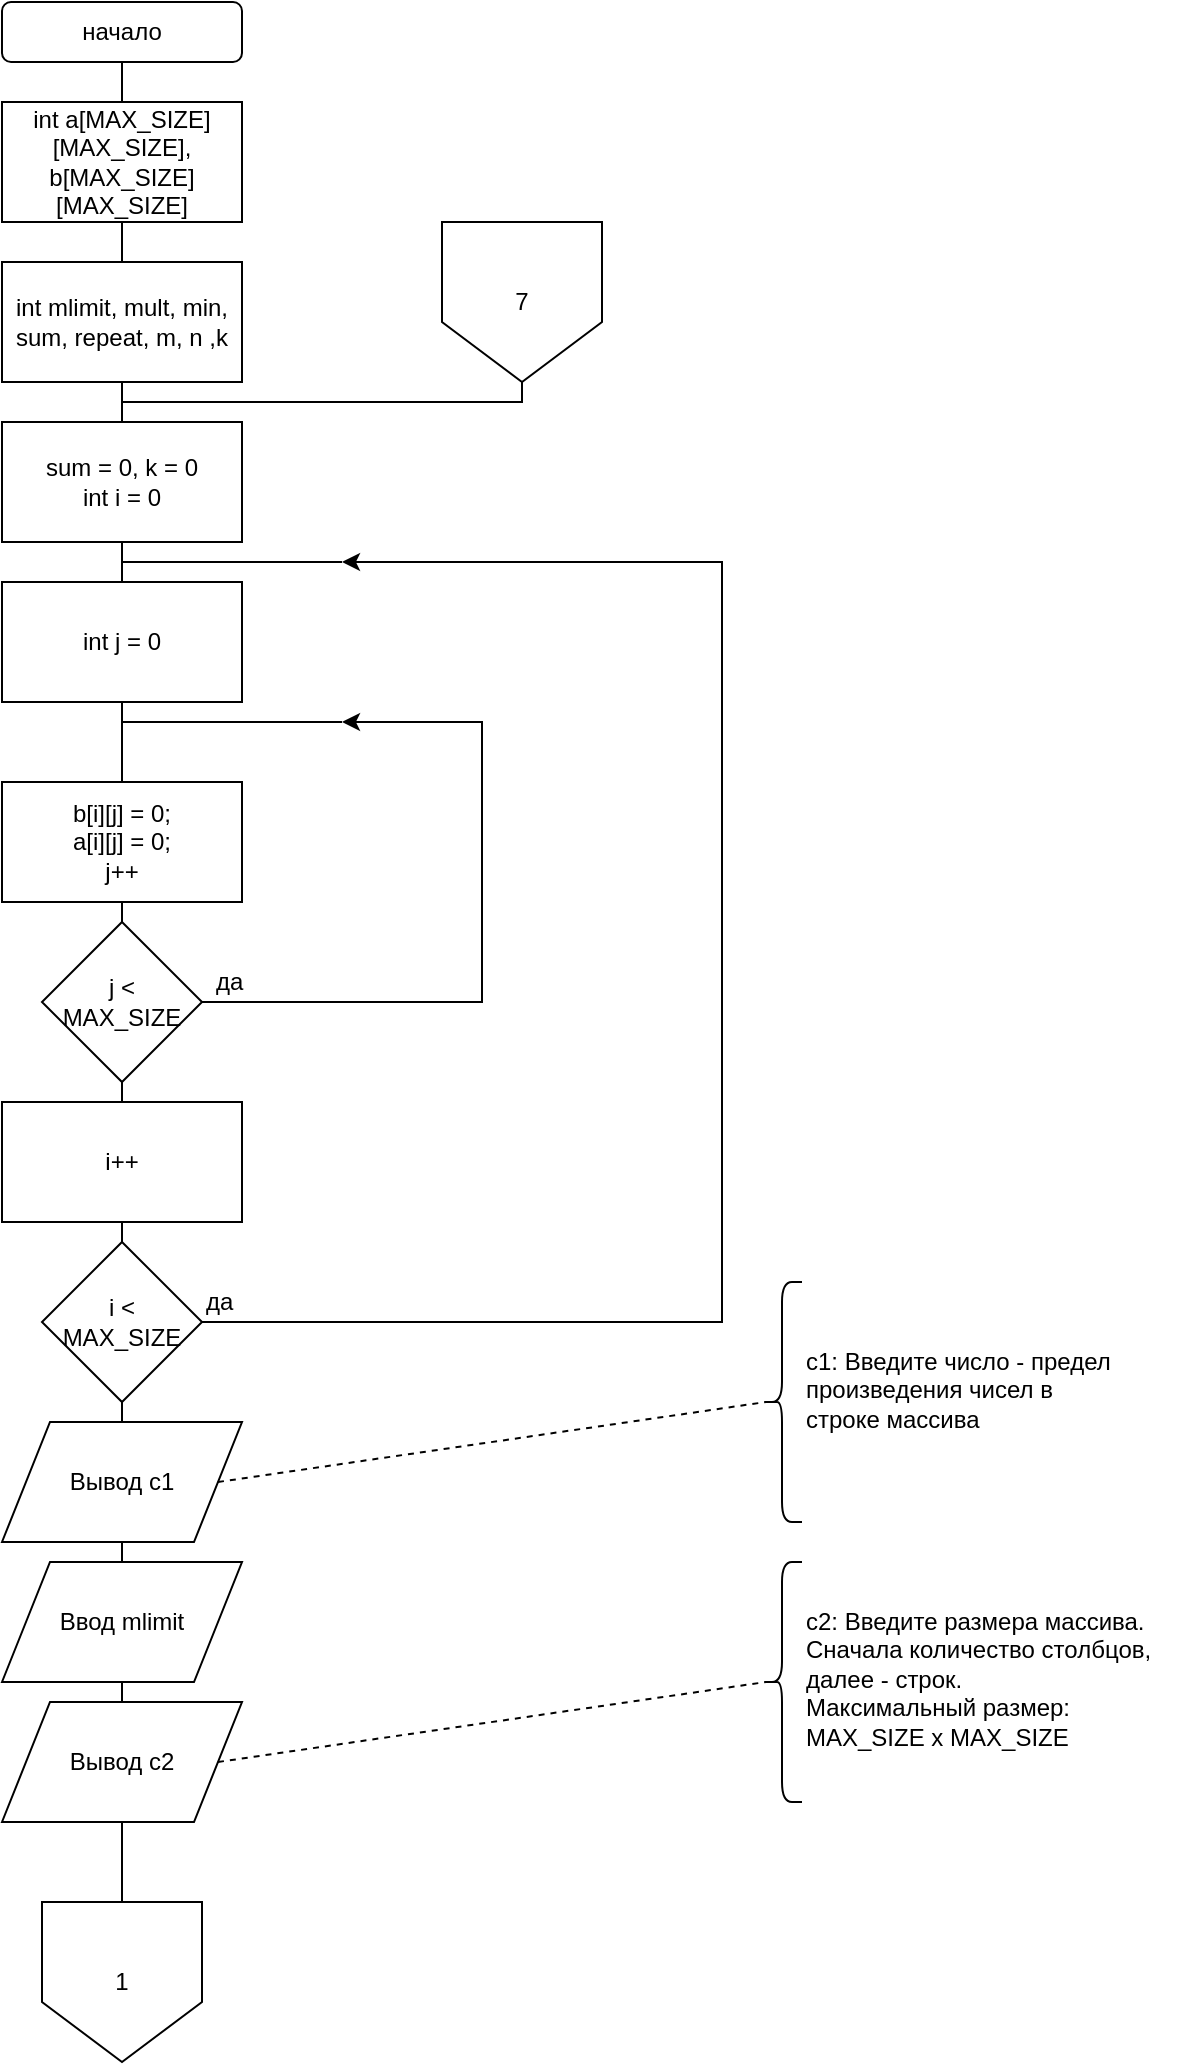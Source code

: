 <mxfile version="12.2.4" type="device" pages="5"><diagram id="mI4XbyZ5dqnAfuEAfbnd" name="Page-1"><mxGraphModel dx="1089" dy="770" grid="1" gridSize="10" guides="1" tooltips="1" connect="1" arrows="1" fold="1" page="1" pageScale="1" pageWidth="827" pageHeight="1169" math="0" shadow="0"><root><mxCell id="0"/><mxCell id="1" parent="0"/><mxCell id="byigLVRtrVW-TDg5bHQK-1" value="начало" style="rounded=1;whiteSpace=wrap;html=1;" vertex="1" parent="1"><mxGeometry x="230" y="10" width="120" height="30" as="geometry"/></mxCell><mxCell id="byigLVRtrVW-TDg5bHQK-2" value="int a[MAX_SIZE][MAX_SIZE],&lt;br&gt;b[MAX_SIZE][MAX_SIZE]&lt;br&gt;" style="rounded=0;whiteSpace=wrap;html=1;" vertex="1" parent="1"><mxGeometry x="230" y="60" width="120" height="60" as="geometry"/></mxCell><mxCell id="byigLVRtrVW-TDg5bHQK-3" value="" style="endArrow=none;html=1;entryX=0.5;entryY=1;entryDx=0;entryDy=0;exitX=0.5;exitY=0;exitDx=0;exitDy=0;" edge="1" parent="1" source="byigLVRtrVW-TDg5bHQK-2" target="byigLVRtrVW-TDg5bHQK-1"><mxGeometry width="50" height="50" relative="1" as="geometry"><mxPoint x="240" y="220" as="sourcePoint"/><mxPoint x="290" y="170" as="targetPoint"/></mxGeometry></mxCell><mxCell id="byigLVRtrVW-TDg5bHQK-5" value="int mlimit, mult, min, sum, repeat, m, n ,k" style="rounded=0;whiteSpace=wrap;html=1;" vertex="1" parent="1"><mxGeometry x="230" y="140" width="120" height="60" as="geometry"/></mxCell><mxCell id="byigLVRtrVW-TDg5bHQK-6" value="" style="endArrow=none;html=1;entryX=0.5;entryY=1;entryDx=0;entryDy=0;exitX=0.5;exitY=0;exitDx=0;exitDy=0;" edge="1" parent="1" source="byigLVRtrVW-TDg5bHQK-5"><mxGeometry width="50" height="50" relative="1" as="geometry"><mxPoint x="240" y="300" as="sourcePoint"/><mxPoint x="290" y="120" as="targetPoint"/></mxGeometry></mxCell><mxCell id="byigLVRtrVW-TDg5bHQK-7" value="sum = 0, k = 0&lt;br&gt;int i = 0" style="rounded=0;whiteSpace=wrap;html=1;" vertex="1" parent="1"><mxGeometry x="230" y="220" width="120" height="60" as="geometry"/></mxCell><mxCell id="byigLVRtrVW-TDg5bHQK-8" value="" style="endArrow=none;html=1;entryX=0.5;entryY=1;entryDx=0;entryDy=0;exitX=0.5;exitY=0;exitDx=0;exitDy=0;" edge="1" parent="1" source="byigLVRtrVW-TDg5bHQK-7" target="byigLVRtrVW-TDg5bHQK-5"><mxGeometry width="50" height="50" relative="1" as="geometry"><mxPoint x="270" y="350" as="sourcePoint"/><mxPoint x="320" y="300" as="targetPoint"/></mxGeometry></mxCell><mxCell id="byigLVRtrVW-TDg5bHQK-9" value="int j = 0" style="rounded=0;whiteSpace=wrap;html=1;" vertex="1" parent="1"><mxGeometry x="230" y="300" width="120" height="60" as="geometry"/></mxCell><mxCell id="byigLVRtrVW-TDg5bHQK-10" value="b[i][j] = 0;&lt;br&gt;a[i][j] = 0;&lt;br&gt;j++" style="rounded=0;whiteSpace=wrap;html=1;" vertex="1" parent="1"><mxGeometry x="230" y="400" width="120" height="60" as="geometry"/></mxCell><mxCell id="byigLVRtrVW-TDg5bHQK-11" value="" style="endArrow=none;html=1;entryX=0.5;entryY=1;entryDx=0;entryDy=0;exitX=0.5;exitY=0;exitDx=0;exitDy=0;" edge="1" parent="1" source="byigLVRtrVW-TDg5bHQK-10" target="byigLVRtrVW-TDg5bHQK-9"><mxGeometry width="50" height="50" relative="1" as="geometry"><mxPoint x="150" y="530" as="sourcePoint"/><mxPoint x="290" y="390" as="targetPoint"/></mxGeometry></mxCell><mxCell id="byigLVRtrVW-TDg5bHQK-12" value="" style="endArrow=none;html=1;entryX=0.5;entryY=1;entryDx=0;entryDy=0;exitX=0.5;exitY=0;exitDx=0;exitDy=0;" edge="1" parent="1" source="byigLVRtrVW-TDg5bHQK-9" target="byigLVRtrVW-TDg5bHQK-7"><mxGeometry width="50" height="50" relative="1" as="geometry"><mxPoint x="160" y="360" as="sourcePoint"/><mxPoint x="210" y="310" as="targetPoint"/></mxGeometry></mxCell><mxCell id="byigLVRtrVW-TDg5bHQK-15" style="edgeStyle=orthogonalEdgeStyle;rounded=0;orthogonalLoop=1;jettySize=auto;html=1;exitX=1;exitY=0.5;exitDx=0;exitDy=0;" edge="1" parent="1" source="byigLVRtrVW-TDg5bHQK-13"><mxGeometry relative="1" as="geometry"><mxPoint x="400" y="370" as="targetPoint"/><Array as="points"><mxPoint x="470" y="510"/><mxPoint x="470" y="370"/><mxPoint x="400" y="370"/></Array></mxGeometry></mxCell><mxCell id="byigLVRtrVW-TDg5bHQK-13" value="j &amp;lt;&lt;br&gt;MAX_SIZE" style="rhombus;whiteSpace=wrap;html=1;" vertex="1" parent="1"><mxGeometry x="250" y="470" width="80" height="80" as="geometry"/></mxCell><mxCell id="byigLVRtrVW-TDg5bHQK-14" value="" style="endArrow=none;html=1;entryX=0.5;entryY=1;entryDx=0;entryDy=0;exitX=0.5;exitY=0;exitDx=0;exitDy=0;" edge="1" parent="1" source="byigLVRtrVW-TDg5bHQK-13" target="byigLVRtrVW-TDg5bHQK-10"><mxGeometry width="50" height="50" relative="1" as="geometry"><mxPoint x="140" y="550" as="sourcePoint"/><mxPoint x="190" y="500" as="targetPoint"/></mxGeometry></mxCell><mxCell id="byigLVRtrVW-TDg5bHQK-16" value="" style="endArrow=none;html=1;" edge="1" parent="1"><mxGeometry width="50" height="50" relative="1" as="geometry"><mxPoint x="290" y="370" as="sourcePoint"/><mxPoint x="400" y="370" as="targetPoint"/></mxGeometry></mxCell><mxCell id="byigLVRtrVW-TDg5bHQK-17" value="да" style="text;html=1;resizable=0;points=[];autosize=1;align=left;verticalAlign=top;spacingTop=-4;" vertex="1" parent="1"><mxGeometry x="335" y="490" width="30" height="20" as="geometry"/></mxCell><mxCell id="byigLVRtrVW-TDg5bHQK-19" value="i++" style="rounded=0;whiteSpace=wrap;html=1;" vertex="1" parent="1"><mxGeometry x="230" y="560" width="120" height="60" as="geometry"/></mxCell><mxCell id="byigLVRtrVW-TDg5bHQK-20" value="" style="endArrow=none;html=1;entryX=0.5;entryY=1;entryDx=0;entryDy=0;exitX=0.5;exitY=0;exitDx=0;exitDy=0;" edge="1" parent="1" source="byigLVRtrVW-TDg5bHQK-19" target="byigLVRtrVW-TDg5bHQK-13"><mxGeometry width="50" height="50" relative="1" as="geometry"><mxPoint x="150" y="620" as="sourcePoint"/><mxPoint x="200" y="570" as="targetPoint"/></mxGeometry></mxCell><mxCell id="byigLVRtrVW-TDg5bHQK-23" style="edgeStyle=orthogonalEdgeStyle;rounded=0;orthogonalLoop=1;jettySize=auto;html=1;exitX=1;exitY=0.5;exitDx=0;exitDy=0;" edge="1" parent="1" source="byigLVRtrVW-TDg5bHQK-21"><mxGeometry relative="1" as="geometry"><mxPoint x="400" y="290" as="targetPoint"/><Array as="points"><mxPoint x="590" y="670"/><mxPoint x="590" y="290"/></Array></mxGeometry></mxCell><mxCell id="byigLVRtrVW-TDg5bHQK-21" value="i &amp;lt;&lt;br&gt;MAX_SIZE" style="rhombus;whiteSpace=wrap;html=1;" vertex="1" parent="1"><mxGeometry x="250" y="630" width="80" height="80" as="geometry"/></mxCell><mxCell id="byigLVRtrVW-TDg5bHQK-22" value="" style="endArrow=none;html=1;entryX=0.5;entryY=1;entryDx=0;entryDy=0;exitX=0.5;exitY=0;exitDx=0;exitDy=0;" edge="1" parent="1" source="byigLVRtrVW-TDg5bHQK-21"><mxGeometry width="50" height="50" relative="1" as="geometry"><mxPoint x="140" y="710" as="sourcePoint"/><mxPoint x="290" y="620" as="targetPoint"/></mxGeometry></mxCell><mxCell id="byigLVRtrVW-TDg5bHQK-24" value="" style="endArrow=none;html=1;" edge="1" parent="1"><mxGeometry width="50" height="50" relative="1" as="geometry"><mxPoint x="290" y="290" as="sourcePoint"/><mxPoint x="400" y="290" as="targetPoint"/></mxGeometry></mxCell><mxCell id="byigLVRtrVW-TDg5bHQK-25" value="да" style="text;html=1;resizable=0;points=[];autosize=1;align=left;verticalAlign=top;spacingTop=-4;" vertex="1" parent="1"><mxGeometry x="330" y="650" width="30" height="20" as="geometry"/></mxCell><mxCell id="byigLVRtrVW-TDg5bHQK-26" value="Вывод с1" style="shape=parallelogram;perimeter=parallelogramPerimeter;whiteSpace=wrap;html=1;" vertex="1" parent="1"><mxGeometry x="230" y="720" width="120" height="60" as="geometry"/></mxCell><mxCell id="byigLVRtrVW-TDg5bHQK-27" value="" style="endArrow=none;html=1;entryX=0.5;entryY=1;entryDx=0;entryDy=0;exitX=0.5;exitY=0;exitDx=0;exitDy=0;" edge="1" parent="1" source="byigLVRtrVW-TDg5bHQK-26" target="byigLVRtrVW-TDg5bHQK-21"><mxGeometry width="50" height="50" relative="1" as="geometry"><mxPoint x="190" y="820" as="sourcePoint"/><mxPoint x="240" y="770" as="targetPoint"/></mxGeometry></mxCell><mxCell id="byigLVRtrVW-TDg5bHQK-28" value="" style="shape=curlyBracket;whiteSpace=wrap;html=1;rounded=1;" vertex="1" parent="1"><mxGeometry x="610" y="650" width="20" height="120" as="geometry"/></mxCell><mxCell id="byigLVRtrVW-TDg5bHQK-29" value="" style="endArrow=none;dashed=1;html=1;entryX=0.1;entryY=0.5;entryDx=0;entryDy=0;entryPerimeter=0;exitX=1;exitY=0.5;exitDx=0;exitDy=0;" edge="1" parent="1" source="byigLVRtrVW-TDg5bHQK-26" target="byigLVRtrVW-TDg5bHQK-28"><mxGeometry width="50" height="50" relative="1" as="geometry"><mxPoint x="460" y="840" as="sourcePoint"/><mxPoint x="510" y="790" as="targetPoint"/></mxGeometry></mxCell><mxCell id="byigLVRtrVW-TDg5bHQK-30" value="с1: Введите число - предел &lt;br&gt;произведения чисел в &lt;br&gt;строке массива" style="text;html=1;resizable=0;points=[];autosize=1;align=left;verticalAlign=top;spacingTop=-4;" vertex="1" parent="1"><mxGeometry x="630" y="680" width="170" height="40" as="geometry"/></mxCell><mxCell id="byigLVRtrVW-TDg5bHQK-31" value="Ввод mlimit" style="shape=parallelogram;perimeter=parallelogramPerimeter;whiteSpace=wrap;html=1;" vertex="1" parent="1"><mxGeometry x="230" y="790" width="120" height="60" as="geometry"/></mxCell><mxCell id="byigLVRtrVW-TDg5bHQK-32" value="" style="endArrow=none;html=1;entryX=0.5;entryY=1;entryDx=0;entryDy=0;exitX=0.5;exitY=0;exitDx=0;exitDy=0;" edge="1" parent="1" source="byigLVRtrVW-TDg5bHQK-31"><mxGeometry width="50" height="50" relative="1" as="geometry"><mxPoint x="190" y="890" as="sourcePoint"/><mxPoint x="290" y="780" as="targetPoint"/></mxGeometry></mxCell><mxCell id="byigLVRtrVW-TDg5bHQK-33" value="Вывод с2" style="shape=parallelogram;perimeter=parallelogramPerimeter;whiteSpace=wrap;html=1;" vertex="1" parent="1"><mxGeometry x="230" y="860" width="120" height="60" as="geometry"/></mxCell><mxCell id="byigLVRtrVW-TDg5bHQK-34" value="" style="endArrow=none;html=1;entryX=0.5;entryY=1;entryDx=0;entryDy=0;exitX=0.5;exitY=0;exitDx=0;exitDy=0;" edge="1" parent="1" source="byigLVRtrVW-TDg5bHQK-33"><mxGeometry width="50" height="50" relative="1" as="geometry"><mxPoint x="190" y="960" as="sourcePoint"/><mxPoint x="290" y="850" as="targetPoint"/></mxGeometry></mxCell><mxCell id="byigLVRtrVW-TDg5bHQK-35" value="" style="shape=curlyBracket;whiteSpace=wrap;html=1;rounded=1;" vertex="1" parent="1"><mxGeometry x="610" y="790" width="20" height="120" as="geometry"/></mxCell><mxCell id="byigLVRtrVW-TDg5bHQK-36" value="" style="endArrow=none;dashed=1;html=1;entryX=0.1;entryY=0.5;entryDx=0;entryDy=0;entryPerimeter=0;exitX=1;exitY=0.5;exitDx=0;exitDy=0;" edge="1" parent="1" source="byigLVRtrVW-TDg5bHQK-33" target="byigLVRtrVW-TDg5bHQK-35"><mxGeometry width="50" height="50" relative="1" as="geometry"><mxPoint x="390" y="890" as="sourcePoint"/><mxPoint x="440" y="840" as="targetPoint"/></mxGeometry></mxCell><mxCell id="byigLVRtrVW-TDg5bHQK-37" value="с2: Введите размера массива. &lt;br&gt;Сначала количество столбцов, &lt;br&gt;далее - строк. &lt;br&gt;Максимальный размер:&amp;nbsp;&lt;br&gt;MAX_SIZE x MAX_SIZE" style="text;html=1;resizable=0;points=[];autosize=1;align=left;verticalAlign=top;spacingTop=-4;" vertex="1" parent="1"><mxGeometry x="630" y="810" width="190" height="70" as="geometry"/></mxCell><mxCell id="byigLVRtrVW-TDg5bHQK-38" value="1" style="shape=offPageConnector;whiteSpace=wrap;html=1;" vertex="1" parent="1"><mxGeometry x="250" y="960" width="80" height="80" as="geometry"/></mxCell><mxCell id="byigLVRtrVW-TDg5bHQK-39" value="" style="endArrow=none;html=1;entryX=0.5;entryY=1;entryDx=0;entryDy=0;exitX=0.5;exitY=0;exitDx=0;exitDy=0;" edge="1" parent="1" source="byigLVRtrVW-TDg5bHQK-38" target="byigLVRtrVW-TDg5bHQK-33"><mxGeometry width="50" height="50" relative="1" as="geometry"><mxPoint x="110" y="990" as="sourcePoint"/><mxPoint x="160" y="940" as="targetPoint"/></mxGeometry></mxCell><mxCell id="dIMIDLDyehupXTCkaAWw-1" value="7" style="shape=offPageConnector;whiteSpace=wrap;html=1;" vertex="1" parent="1"><mxGeometry x="450" y="120" width="80" height="80" as="geometry"/></mxCell><mxCell id="dIMIDLDyehupXTCkaAWw-2" value="" style="endArrow=none;html=1;strokeColor=#000000;entryX=0.5;entryY=1;entryDx=0;entryDy=0;rounded=0;" edge="1" parent="1" target="dIMIDLDyehupXTCkaAWw-1"><mxGeometry width="50" height="50" relative="1" as="geometry"><mxPoint x="290" y="210" as="sourcePoint"/><mxPoint x="530" y="180" as="targetPoint"/><Array as="points"><mxPoint x="490" y="210"/></Array></mxGeometry></mxCell></root></mxGraphModel></diagram><diagram id="oZMIhab8OanJCuRmOdNl" name="Page-2"><mxGraphModel dx="1089" dy="770" grid="1" gridSize="10" guides="1" tooltips="1" connect="1" arrows="1" fold="1" page="1" pageScale="1" pageWidth="827" pageHeight="1169" math="0" shadow="0"><root><mxCell id="VKBeiyuf2QjYZduTwBeS-0"/><mxCell id="VKBeiyuf2QjYZduTwBeS-1" parent="VKBeiyuf2QjYZduTwBeS-0"/><mxCell id="VKBeiyuf2QjYZduTwBeS-2" value="1" style="shape=offPageConnector;whiteSpace=wrap;html=1;" vertex="1" parent="VKBeiyuf2QjYZduTwBeS-1"><mxGeometry x="240" width="80" height="80" as="geometry"/></mxCell><mxCell id="VKBeiyuf2QjYZduTwBeS-3" value="Ввод m, n" style="shape=parallelogram;perimeter=parallelogramPerimeter;whiteSpace=wrap;html=1;" vertex="1" parent="VKBeiyuf2QjYZduTwBeS-1"><mxGeometry x="220" y="90" width="120" height="60" as="geometry"/></mxCell><mxCell id="VKBeiyuf2QjYZduTwBeS-4" value="" style="endArrow=none;html=1;entryX=0.5;entryY=1;entryDx=0;entryDy=0;exitX=0.5;exitY=0;exitDx=0;exitDy=0;" edge="1" parent="VKBeiyuf2QjYZduTwBeS-1" source="VKBeiyuf2QjYZduTwBeS-3" target="VKBeiyuf2QjYZduTwBeS-2"><mxGeometry width="50" height="50" relative="1" as="geometry"><mxPoint x="100" y="150" as="sourcePoint"/><mxPoint x="150" y="100" as="targetPoint"/></mxGeometry></mxCell><mxCell id="VKBeiyuf2QjYZduTwBeS-5" value="m &amp;lt; 1&lt;br&gt;ИЛИ&lt;br&gt;n &amp;lt; 1" style="rhombus;whiteSpace=wrap;html=1;" vertex="1" parent="VKBeiyuf2QjYZduTwBeS-1"><mxGeometry x="240" y="160" width="80" height="80" as="geometry"/></mxCell><mxCell id="VKBeiyuf2QjYZduTwBeS-6" value="" style="endArrow=none;html=1;entryX=0.5;entryY=1;entryDx=0;entryDy=0;exitX=0.5;exitY=0;exitDx=0;exitDy=0;" edge="1" parent="VKBeiyuf2QjYZduTwBeS-1" source="VKBeiyuf2QjYZduTwBeS-5" target="VKBeiyuf2QjYZduTwBeS-3"><mxGeometry width="50" height="50" relative="1" as="geometry"><mxPoint x="180" y="240" as="sourcePoint"/><mxPoint x="230" y="190" as="targetPoint"/></mxGeometry></mxCell><mxCell id="VKBeiyuf2QjYZduTwBeS-7" value="Вывод с3" style="shape=parallelogram;perimeter=parallelogramPerimeter;whiteSpace=wrap;html=1;" vertex="1" parent="VKBeiyuf2QjYZduTwBeS-1"><mxGeometry x="340" y="210" width="120" height="60" as="geometry"/></mxCell><mxCell id="VKBeiyuf2QjYZduTwBeS-8" value="" style="endArrow=none;html=1;exitX=1;exitY=0.5;exitDx=0;exitDy=0;entryX=0.5;entryY=0;entryDx=0;entryDy=0;rounded=0;" edge="1" parent="VKBeiyuf2QjYZduTwBeS-1" source="VKBeiyuf2QjYZduTwBeS-5" target="VKBeiyuf2QjYZduTwBeS-7"><mxGeometry width="50" height="50" relative="1" as="geometry"><mxPoint x="410" y="200" as="sourcePoint"/><mxPoint x="411" y="180" as="targetPoint"/><Array as="points"><mxPoint x="400" y="200"/></Array></mxGeometry></mxCell><mxCell id="VKBeiyuf2QjYZduTwBeS-9" value="да" style="text;html=1;resizable=0;points=[];autosize=1;align=left;verticalAlign=top;spacingTop=-4;" vertex="1" parent="VKBeiyuf2QjYZduTwBeS-1"><mxGeometry x="325" y="180" width="30" height="20" as="geometry"/></mxCell><mxCell id="zzCOnDRdhw_zTrXQN7db-0" value="" style="shape=curlyBracket;whiteSpace=wrap;html=1;rounded=1;" vertex="1" parent="VKBeiyuf2QjYZduTwBeS-1"><mxGeometry x="650" y="120" width="20" height="120" as="geometry"/></mxCell><mxCell id="zzCOnDRdhw_zTrXQN7db-1" value="" style="endArrow=none;dashed=1;html=1;entryX=0.1;entryY=0.5;entryDx=0;entryDy=0;entryPerimeter=0;exitX=1;exitY=0.5;exitDx=0;exitDy=0;" edge="1" parent="VKBeiyuf2QjYZduTwBeS-1" source="VKBeiyuf2QjYZduTwBeS-7" target="zzCOnDRdhw_zTrXQN7db-0"><mxGeometry width="50" height="50" relative="1" as="geometry"><mxPoint x="500" y="160" as="sourcePoint"/><mxPoint x="550" y="110" as="targetPoint"/></mxGeometry></mxCell><mxCell id="zzCOnDRdhw_zTrXQN7db-2" value="с3:&amp;nbsp;Размер массива&lt;br&gt;должен быть &lt;br&gt;минимум 1х1, &lt;br&gt;максимум&amp;nbsp;&lt;br&gt;MAX_SIZE x MAX_SIZE" style="text;html=1;resizable=0;points=[];autosize=1;align=left;verticalAlign=top;spacingTop=-4;" vertex="1" parent="VKBeiyuf2QjYZduTwBeS-1"><mxGeometry x="670" y="140" width="150" height="70" as="geometry"/></mxCell><mxCell id="zzCOnDRdhw_zTrXQN7db-6" style="edgeStyle=orthogonalEdgeStyle;rounded=0;orthogonalLoop=1;jettySize=auto;html=1;exitX=1;exitY=0.5;exitDx=0;exitDy=0;" edge="1" parent="VKBeiyuf2QjYZduTwBeS-1" source="zzCOnDRdhw_zTrXQN7db-3"><mxGeometry relative="1" as="geometry"><mxPoint x="420" y="80" as="targetPoint"/><Array as="points"><mxPoint x="590" y="330"/><mxPoint x="590" y="80"/></Array></mxGeometry></mxCell><mxCell id="zzCOnDRdhw_zTrXQN7db-3" value="Условие" style="rhombus;whiteSpace=wrap;html=1;" vertex="1" parent="VKBeiyuf2QjYZduTwBeS-1"><mxGeometry x="240" y="290" width="80" height="80" as="geometry"/></mxCell><mxCell id="zzCOnDRdhw_zTrXQN7db-4" value="" style="endArrow=none;html=1;entryX=0.5;entryY=1;entryDx=0;entryDy=0;exitX=0.5;exitY=0;exitDx=0;exitDy=0;" edge="1" parent="VKBeiyuf2QjYZduTwBeS-1" source="zzCOnDRdhw_zTrXQN7db-3" target="VKBeiyuf2QjYZduTwBeS-5"><mxGeometry width="50" height="50" relative="1" as="geometry"><mxPoint x="180" y="320" as="sourcePoint"/><mxPoint x="230" y="270" as="targetPoint"/></mxGeometry></mxCell><mxCell id="zzCOnDRdhw_zTrXQN7db-5" value="" style="endArrow=none;html=1;entryX=0.5;entryY=1;entryDx=0;entryDy=0;rounded=0;" edge="1" parent="VKBeiyuf2QjYZduTwBeS-1" target="VKBeiyuf2QjYZduTwBeS-7"><mxGeometry width="50" height="50" relative="1" as="geometry"><mxPoint x="280" y="280" as="sourcePoint"/><mxPoint x="490" y="340" as="targetPoint"/><Array as="points"><mxPoint x="400" y="280"/></Array></mxGeometry></mxCell><mxCell id="zzCOnDRdhw_zTrXQN7db-7" value="" style="endArrow=none;html=1;" edge="1" parent="VKBeiyuf2QjYZduTwBeS-1"><mxGeometry width="50" height="50" relative="1" as="geometry"><mxPoint x="280" y="80" as="sourcePoint"/><mxPoint x="420" y="80" as="targetPoint"/></mxGeometry></mxCell><mxCell id="zzCOnDRdhw_zTrXQN7db-8" value="да" style="text;html=1;resizable=0;points=[];autosize=1;align=left;verticalAlign=top;spacingTop=-4;" vertex="1" parent="VKBeiyuf2QjYZduTwBeS-1"><mxGeometry x="325" y="310" width="30" height="20" as="geometry"/></mxCell><mxCell id="zzCOnDRdhw_zTrXQN7db-9" value="" style="shape=curlyBracket;whiteSpace=wrap;html=1;rounded=1;rotation=180;" vertex="1" parent="VKBeiyuf2QjYZduTwBeS-1"><mxGeometry x="140" y="270" width="20" height="120" as="geometry"/></mxCell><mxCell id="zzCOnDRdhw_zTrXQN7db-10" value="" style="endArrow=none;dashed=1;html=1;entryX=0;entryY=0.5;entryDx=0;entryDy=0;exitX=0.1;exitY=0.5;exitDx=0;exitDy=0;exitPerimeter=0;" edge="1" parent="VKBeiyuf2QjYZduTwBeS-1" source="zzCOnDRdhw_zTrXQN7db-9" target="zzCOnDRdhw_zTrXQN7db-3"><mxGeometry width="50" height="50" relative="1" as="geometry"><mxPoint x="110" y="290" as="sourcePoint"/><mxPoint x="160" y="240" as="targetPoint"/></mxGeometry></mxCell><mxCell id="zzCOnDRdhw_zTrXQN7db-11" value="m &amp;lt; 1&lt;br&gt;ИЛИ&lt;br&gt;n &amp;lt; 1&lt;br&gt;ИЛИ&lt;br&gt;m &amp;gt; MAX_SIZE&lt;br&gt;ИЛИ&amp;nbsp;&lt;br&gt;n &amp;gt; MAX_SIZE" style="text;html=1;resizable=0;points=[];autosize=1;align=left;verticalAlign=top;spacingTop=-4;" vertex="1" parent="VKBeiyuf2QjYZduTwBeS-1"><mxGeometry x="50" y="280" width="100" height="100" as="geometry"/></mxCell><mxCell id="zzCOnDRdhw_zTrXQN7db-12" value="Вывод с4" style="shape=parallelogram;perimeter=parallelogramPerimeter;whiteSpace=wrap;html=1;" vertex="1" parent="VKBeiyuf2QjYZduTwBeS-1"><mxGeometry x="220" y="390" width="120" height="60" as="geometry"/></mxCell><mxCell id="zzCOnDRdhw_zTrXQN7db-13" value="" style="endArrow=none;html=1;entryX=0.5;entryY=1;entryDx=0;entryDy=0;exitX=0.5;exitY=0;exitDx=0;exitDy=0;" edge="1" parent="VKBeiyuf2QjYZduTwBeS-1" source="zzCOnDRdhw_zTrXQN7db-12" target="zzCOnDRdhw_zTrXQN7db-3"><mxGeometry width="50" height="50" relative="1" as="geometry"><mxPoint x="160" y="530" as="sourcePoint"/><mxPoint x="210" y="480" as="targetPoint"/></mxGeometry></mxCell><mxCell id="zzCOnDRdhw_zTrXQN7db-14" value="" style="shape=curlyBracket;whiteSpace=wrap;html=1;rounded=1;" vertex="1" parent="VKBeiyuf2QjYZduTwBeS-1"><mxGeometry x="650" y="330" width="20" height="120" as="geometry"/></mxCell><mxCell id="zzCOnDRdhw_zTrXQN7db-15" value="" style="endArrow=none;dashed=1;html=1;entryX=0.1;entryY=0.5;entryDx=0;entryDy=0;entryPerimeter=0;exitX=1;exitY=0.5;exitDx=0;exitDy=0;" edge="1" parent="VKBeiyuf2QjYZduTwBeS-1" source="zzCOnDRdhw_zTrXQN7db-12" target="zzCOnDRdhw_zTrXQN7db-14"><mxGeometry width="50" height="50" relative="1" as="geometry"><mxPoint x="400" y="440" as="sourcePoint"/><mxPoint x="450" y="390" as="targetPoint"/></mxGeometry></mxCell><mxCell id="zzCOnDRdhw_zTrXQN7db-16" value="с4:&amp;nbsp;Построчно введите&lt;br&gt;элементы массива &lt;br&gt;размером столбцы:&amp;nbsp; m&lt;br&gt;строки: n" style="text;html=1;resizable=0;points=[];autosize=1;align=left;verticalAlign=top;spacingTop=-4;" vertex="1" parent="VKBeiyuf2QjYZduTwBeS-1"><mxGeometry x="660" y="345" width="140" height="60" as="geometry"/></mxCell><mxCell id="zzCOnDRdhw_zTrXQN7db-17" value="int i = 0" style="rounded=0;whiteSpace=wrap;html=1;" vertex="1" parent="VKBeiyuf2QjYZduTwBeS-1"><mxGeometry x="220" y="460" width="120" height="60" as="geometry"/></mxCell><mxCell id="zzCOnDRdhw_zTrXQN7db-18" value="" style="endArrow=none;html=1;entryX=0.5;entryY=1;entryDx=0;entryDy=0;exitX=0.5;exitY=0;exitDx=0;exitDy=0;" edge="1" parent="VKBeiyuf2QjYZduTwBeS-1" source="zzCOnDRdhw_zTrXQN7db-17" target="zzCOnDRdhw_zTrXQN7db-12"><mxGeometry width="50" height="50" relative="1" as="geometry"><mxPoint x="170" y="600" as="sourcePoint"/><mxPoint x="220" y="550" as="targetPoint"/></mxGeometry></mxCell><mxCell id="zzCOnDRdhw_zTrXQN7db-19" value="int j = 0" style="rounded=0;whiteSpace=wrap;html=1;" vertex="1" parent="VKBeiyuf2QjYZduTwBeS-1"><mxGeometry x="220" y="540" width="120" height="60" as="geometry"/></mxCell><mxCell id="zzCOnDRdhw_zTrXQN7db-20" value="Ввод a[i][j]" style="shape=parallelogram;perimeter=parallelogramPerimeter;whiteSpace=wrap;html=1;" vertex="1" parent="VKBeiyuf2QjYZduTwBeS-1"><mxGeometry x="220" y="630" width="120" height="60" as="geometry"/></mxCell><mxCell id="zzCOnDRdhw_zTrXQN7db-21" value="" style="endArrow=none;html=1;entryX=0.5;entryY=1;entryDx=0;entryDy=0;exitX=0.5;exitY=0;exitDx=0;exitDy=0;" edge="1" parent="VKBeiyuf2QjYZduTwBeS-1" source="zzCOnDRdhw_zTrXQN7db-19" target="zzCOnDRdhw_zTrXQN7db-17"><mxGeometry width="50" height="50" relative="1" as="geometry"><mxPoint x="110" y="710" as="sourcePoint"/><mxPoint x="160" y="660" as="targetPoint"/></mxGeometry></mxCell><mxCell id="zzCOnDRdhw_zTrXQN7db-22" value="" style="endArrow=none;html=1;exitX=0.5;exitY=0;exitDx=0;exitDy=0;" edge="1" parent="VKBeiyuf2QjYZduTwBeS-1" source="zzCOnDRdhw_zTrXQN7db-20"><mxGeometry width="50" height="50" relative="1" as="geometry"><mxPoint x="290" y="550" as="sourcePoint"/><mxPoint x="280" y="600" as="targetPoint"/></mxGeometry></mxCell><mxCell id="zzCOnDRdhw_zTrXQN7db-23" value="j == 0" style="rhombus;whiteSpace=wrap;html=1;" vertex="1" parent="VKBeiyuf2QjYZduTwBeS-1"><mxGeometry x="240" y="700" width="80" height="80" as="geometry"/></mxCell><mxCell id="zzCOnDRdhw_zTrXQN7db-24" value="min = a[i][j]&lt;br&gt;mult = a[i][j]" style="rounded=0;whiteSpace=wrap;html=1;" vertex="1" parent="VKBeiyuf2QjYZduTwBeS-1"><mxGeometry x="353" y="770" width="120" height="60" as="geometry"/></mxCell><mxCell id="zzCOnDRdhw_zTrXQN7db-25" value="" style="endArrow=none;html=1;exitX=1;exitY=0.5;exitDx=0;exitDy=0;entryX=0.5;entryY=0;entryDx=0;entryDy=0;rounded=0;" edge="1" parent="VKBeiyuf2QjYZduTwBeS-1" source="zzCOnDRdhw_zTrXQN7db-23" target="zzCOnDRdhw_zTrXQN7db-24"><mxGeometry width="50" height="50" relative="1" as="geometry"><mxPoint x="390" y="780" as="sourcePoint"/><mxPoint x="440" y="730" as="targetPoint"/><Array as="points"><mxPoint x="413" y="740"/></Array></mxGeometry></mxCell><mxCell id="zzCOnDRdhw_zTrXQN7db-28" value="" style="endArrow=none;html=1;entryX=0.5;entryY=1;entryDx=0;entryDy=0;exitX=0.5;exitY=0;exitDx=0;exitDy=0;" edge="1" parent="VKBeiyuf2QjYZduTwBeS-1" source="zzCOnDRdhw_zTrXQN7db-23" target="zzCOnDRdhw_zTrXQN7db-20"><mxGeometry width="50" height="50" relative="1" as="geometry"><mxPoint x="120" y="790" as="sourcePoint"/><mxPoint x="170" y="740" as="targetPoint"/></mxGeometry></mxCell><mxCell id="zzCOnDRdhw_zTrXQN7db-29" value="mult &amp;gt;&lt;br&gt;mlimit" style="rhombus;whiteSpace=wrap;html=1;" vertex="1" parent="VKBeiyuf2QjYZduTwBeS-1"><mxGeometry x="240" y="850" width="80" height="80" as="geometry"/></mxCell><mxCell id="zzCOnDRdhw_zTrXQN7db-30" value="" style="endArrow=none;html=1;entryX=0.5;entryY=1;entryDx=0;entryDy=0;exitX=0.5;exitY=0;exitDx=0;exitDy=0;" edge="1" parent="VKBeiyuf2QjYZduTwBeS-1" source="zzCOnDRdhw_zTrXQN7db-29" target="zzCOnDRdhw_zTrXQN7db-23"><mxGeometry width="50" height="50" relative="1" as="geometry"><mxPoint x="200" y="870" as="sourcePoint"/><mxPoint x="250" y="820" as="targetPoint"/></mxGeometry></mxCell><mxCell id="zzCOnDRdhw_zTrXQN7db-31" value="" style="endArrow=none;html=1;entryX=0.5;entryY=1;entryDx=0;entryDy=0;rounded=0;" edge="1" parent="VKBeiyuf2QjYZduTwBeS-1" target="zzCOnDRdhw_zTrXQN7db-24"><mxGeometry width="50" height="50" relative="1" as="geometry"><mxPoint x="280" y="840" as="sourcePoint"/><mxPoint x="290" y="790" as="targetPoint"/><Array as="points"><mxPoint x="413" y="840"/></Array></mxGeometry></mxCell><mxCell id="zzCOnDRdhw_zTrXQN7db-32" value="a[i][j] = min" style="rounded=0;whiteSpace=wrap;html=1;" vertex="1" parent="VKBeiyuf2QjYZduTwBeS-1"><mxGeometry x="353" y="910" width="120" height="60" as="geometry"/></mxCell><mxCell id="zzCOnDRdhw_zTrXQN7db-33" value="" style="endArrow=none;html=1;exitX=1;exitY=0.5;exitDx=0;exitDy=0;entryX=0.5;entryY=0;entryDx=0;entryDy=0;rounded=0;" edge="1" parent="VKBeiyuf2QjYZduTwBeS-1" source="zzCOnDRdhw_zTrXQN7db-29" target="zzCOnDRdhw_zTrXQN7db-32"><mxGeometry width="50" height="50" relative="1" as="geometry"><mxPoint x="460" y="910" as="sourcePoint"/><mxPoint x="510" y="860" as="targetPoint"/><Array as="points"><mxPoint x="413" y="890"/></Array></mxGeometry></mxCell><mxCell id="zzCOnDRdhw_zTrXQN7db-34" value="да" style="text;html=1;resizable=0;points=[];autosize=1;align=left;verticalAlign=top;spacingTop=-4;" vertex="1" parent="VKBeiyuf2QjYZduTwBeS-1"><mxGeometry x="325" y="720" width="30" height="20" as="geometry"/></mxCell><mxCell id="zzCOnDRdhw_zTrXQN7db-35" value="да" style="text;html=1;resizable=0;points=[];autosize=1;align=left;verticalAlign=top;spacingTop=-4;" vertex="1" parent="VKBeiyuf2QjYZduTwBeS-1"><mxGeometry x="323" y="870" width="30" height="20" as="geometry"/></mxCell><mxCell id="zzCOnDRdhw_zTrXQN7db-36" value="2" style="shape=offPageConnector;whiteSpace=wrap;html=1;" vertex="1" parent="VKBeiyuf2QjYZduTwBeS-1"><mxGeometry x="240" y="1010" width="80" height="80" as="geometry"/></mxCell><mxCell id="zzCOnDRdhw_zTrXQN7db-37" value="" style="endArrow=none;html=1;entryX=0.5;entryY=1;entryDx=0;entryDy=0;exitX=0.5;exitY=0;exitDx=0;exitDy=0;" edge="1" parent="VKBeiyuf2QjYZduTwBeS-1" source="zzCOnDRdhw_zTrXQN7db-36" target="zzCOnDRdhw_zTrXQN7db-29"><mxGeometry width="50" height="50" relative="1" as="geometry"><mxPoint x="180" y="980" as="sourcePoint"/><mxPoint x="230" y="930" as="targetPoint"/></mxGeometry></mxCell><mxCell id="zzCOnDRdhw_zTrXQN7db-38" value="" style="endArrow=none;html=1;entryX=0.5;entryY=1;entryDx=0;entryDy=0;rounded=0;" edge="1" parent="VKBeiyuf2QjYZduTwBeS-1" target="zzCOnDRdhw_zTrXQN7db-32"><mxGeometry width="50" height="50" relative="1" as="geometry"><mxPoint x="280" y="990" as="sourcePoint"/><mxPoint x="290" y="940" as="targetPoint"/><Array as="points"><mxPoint x="413" y="990"/></Array></mxGeometry></mxCell><mxCell id="Z0lBcp0tkHptdmLiz1ts-0" value="3" style="shape=offPageConnector;whiteSpace=wrap;html=1;" vertex="1" parent="VKBeiyuf2QjYZduTwBeS-1"><mxGeometry x="450" y="530" width="80" height="80" as="geometry"/></mxCell><mxCell id="Z0lBcp0tkHptdmLiz1ts-1" value="" style="endArrow=none;html=1;entryX=0.5;entryY=1;entryDx=0;entryDy=0;rounded=0;" edge="1" parent="VKBeiyuf2QjYZduTwBeS-1" target="Z0lBcp0tkHptdmLiz1ts-0"><mxGeometry width="50" height="50" relative="1" as="geometry"><mxPoint x="280" y="620" as="sourcePoint"/><mxPoint x="590" y="680" as="targetPoint"/><Array as="points"><mxPoint x="490" y="620"/></Array></mxGeometry></mxCell><mxCell id="QS3X07oHxSVgqmO4BuaP-0" value="4" style="shape=offPageConnector;whiteSpace=wrap;html=1;" vertex="1" parent="VKBeiyuf2QjYZduTwBeS-1"><mxGeometry x="380" y="430" width="80" height="80" as="geometry"/></mxCell><mxCell id="QS3X07oHxSVgqmO4BuaP-1" value="" style="endArrow=none;html=1;entryX=0.5;entryY=1;entryDx=0;entryDy=0;rounded=0;" edge="1" parent="VKBeiyuf2QjYZduTwBeS-1" target="QS3X07oHxSVgqmO4BuaP-0"><mxGeometry width="50" height="50" relative="1" as="geometry"><mxPoint x="280" y="530" as="sourcePoint"/><mxPoint x="440" y="500" as="targetPoint"/><Array as="points"><mxPoint x="420" y="530"/></Array></mxGeometry></mxCell></root></mxGraphModel></diagram><diagram id="XE_Nz_sCdqXphQ-ESgkF" name="Page-3"><mxGraphModel dx="1089" dy="770" grid="1" gridSize="10" guides="1" tooltips="1" connect="1" arrows="1" fold="1" page="1" pageScale="1" pageWidth="827" pageHeight="1169" math="0" shadow="0"><root><mxCell id="Kx7imRa6QJUgnm7FlQlM-0"/><mxCell id="Kx7imRa6QJUgnm7FlQlM-1" parent="Kx7imRa6QJUgnm7FlQlM-0"/><mxCell id="Kx7imRa6QJUgnm7FlQlM-2" value="2" style="shape=offPageConnector;whiteSpace=wrap;html=1;" vertex="1" parent="Kx7imRa6QJUgnm7FlQlM-1"><mxGeometry x="250" width="80" height="80" as="geometry"/></mxCell><mxCell id="rst6Z7ruCSevn6qFzvR5-0" value="a[i][j] &amp;lt;&lt;br&gt;min" style="rhombus;whiteSpace=wrap;html=1;" vertex="1" parent="Kx7imRa6QJUgnm7FlQlM-1"><mxGeometry x="250" y="90" width="80" height="80" as="geometry"/></mxCell><mxCell id="rst6Z7ruCSevn6qFzvR5-1" value="" style="endArrow=none;html=1;entryX=0.5;entryY=1;entryDx=0;entryDy=0;exitX=0.5;exitY=0;exitDx=0;exitDy=0;" edge="1" parent="Kx7imRa6QJUgnm7FlQlM-1" source="rst6Z7ruCSevn6qFzvR5-0" target="Kx7imRa6QJUgnm7FlQlM-2"><mxGeometry width="50" height="50" relative="1" as="geometry"><mxPoint x="230" y="170" as="sourcePoint"/><mxPoint x="280" y="120" as="targetPoint"/></mxGeometry></mxCell><mxCell id="rst6Z7ruCSevn6qFzvR5-2" value="min = a[i][j]" style="rounded=0;whiteSpace=wrap;html=1;" vertex="1" parent="Kx7imRa6QJUgnm7FlQlM-1"><mxGeometry x="350" y="140" width="120" height="60" as="geometry"/></mxCell><mxCell id="rst6Z7ruCSevn6qFzvR5-3" value="" style="endArrow=none;html=1;exitX=1;exitY=0.5;exitDx=0;exitDy=0;entryX=0.5;entryY=0;entryDx=0;entryDy=0;rounded=0;" edge="1" parent="Kx7imRa6QJUgnm7FlQlM-1" source="rst6Z7ruCSevn6qFzvR5-0" target="rst6Z7ruCSevn6qFzvR5-2"><mxGeometry width="50" height="50" relative="1" as="geometry"><mxPoint x="350" y="140" as="sourcePoint"/><mxPoint x="400" y="90" as="targetPoint"/><Array as="points"><mxPoint x="410" y="130"/></Array></mxGeometry></mxCell><mxCell id="rst6Z7ruCSevn6qFzvR5-4" value="Условие" style="rhombus;whiteSpace=wrap;html=1;" vertex="1" parent="Kx7imRa6QJUgnm7FlQlM-1"><mxGeometry x="250" y="220" width="80" height="80" as="geometry"/></mxCell><mxCell id="rst6Z7ruCSevn6qFzvR5-5" value="" style="endArrow=none;html=1;entryX=0.5;entryY=1;entryDx=0;entryDy=0;exitX=0.5;exitY=0;exitDx=0;exitDy=0;" edge="1" parent="Kx7imRa6QJUgnm7FlQlM-1" source="rst6Z7ruCSevn6qFzvR5-4" target="rst6Z7ruCSevn6qFzvR5-0"><mxGeometry width="50" height="50" relative="1" as="geometry"><mxPoint x="170" y="230" as="sourcePoint"/><mxPoint x="220" y="180" as="targetPoint"/></mxGeometry></mxCell><mxCell id="rst6Z7ruCSevn6qFzvR5-6" value="" style="endArrow=none;html=1;entryX=0.5;entryY=1;entryDx=0;entryDy=0;rounded=0;" edge="1" parent="Kx7imRa6QJUgnm7FlQlM-1" target="rst6Z7ruCSevn6qFzvR5-2"><mxGeometry width="50" height="50" relative="1" as="geometry"><mxPoint x="290" y="210" as="sourcePoint"/><mxPoint x="300" y="180" as="targetPoint"/><Array as="points"><mxPoint x="410" y="210"/></Array></mxGeometry></mxCell><mxCell id="rst6Z7ruCSevn6qFzvR5-7" value="" style="shape=curlyBracket;whiteSpace=wrap;html=1;rounded=1;rotation=180;" vertex="1" parent="Kx7imRa6QJUgnm7FlQlM-1"><mxGeometry x="120" y="200" width="20" height="120" as="geometry"/></mxCell><mxCell id="rst6Z7ruCSevn6qFzvR5-8" value="" style="endArrow=none;dashed=1;html=1;entryX=0;entryY=0.5;entryDx=0;entryDy=0;exitX=0.1;exitY=0.5;exitDx=0;exitDy=0;exitPerimeter=0;" edge="1" parent="Kx7imRa6QJUgnm7FlQlM-1" source="rst6Z7ruCSevn6qFzvR5-7" target="rst6Z7ruCSevn6qFzvR5-4"><mxGeometry width="50" height="50" relative="1" as="geometry"><mxPoint x="140" y="160" as="sourcePoint"/><mxPoint x="190" y="110" as="targetPoint"/></mxGeometry></mxCell><mxCell id="rst6Z7ruCSevn6qFzvR5-9" value="j != 0&lt;br&gt;И&lt;br&gt;mult &amp;lt;= mlimit" style="text;html=1;resizable=0;points=[];autosize=1;align=left;verticalAlign=top;spacingTop=-4;" vertex="1" parent="Kx7imRa6QJUgnm7FlQlM-1"><mxGeometry x="40" y="230" width="90" height="40" as="geometry"/></mxCell><mxCell id="rst6Z7ruCSevn6qFzvR5-11" value="mult *= a[i][j]" style="rounded=0;whiteSpace=wrap;html=1;" vertex="1" parent="Kx7imRa6QJUgnm7FlQlM-1"><mxGeometry x="350" y="270" width="120" height="60" as="geometry"/></mxCell><mxCell id="rst6Z7ruCSevn6qFzvR5-12" value="" style="endArrow=none;html=1;exitX=1;exitY=0.5;exitDx=0;exitDy=0;entryX=0.5;entryY=0;entryDx=0;entryDy=0;rounded=0;" edge="1" parent="Kx7imRa6QJUgnm7FlQlM-1" target="rst6Z7ruCSevn6qFzvR5-11"><mxGeometry width="50" height="50" relative="1" as="geometry"><mxPoint x="330" y="260" as="sourcePoint"/><mxPoint x="400" y="220" as="targetPoint"/><Array as="points"><mxPoint x="410" y="260"/></Array></mxGeometry></mxCell><mxCell id="rst6Z7ruCSevn6qFzvR5-13" value="" style="endArrow=none;html=1;entryX=0.5;entryY=1;entryDx=0;entryDy=0;exitX=0.5;exitY=0;exitDx=0;exitDy=0;" edge="1" parent="Kx7imRa6QJUgnm7FlQlM-1"><mxGeometry width="50" height="50" relative="1" as="geometry"><mxPoint x="290" y="350" as="sourcePoint"/><mxPoint x="290" y="300" as="targetPoint"/></mxGeometry></mxCell><mxCell id="rst6Z7ruCSevn6qFzvR5-14" value="" style="endArrow=none;html=1;entryX=0.5;entryY=1;entryDx=0;entryDy=0;rounded=0;" edge="1" parent="Kx7imRa6QJUgnm7FlQlM-1" target="rst6Z7ruCSevn6qFzvR5-11"><mxGeometry width="50" height="50" relative="1" as="geometry"><mxPoint x="290" y="340" as="sourcePoint"/><mxPoint x="300" y="310" as="targetPoint"/><Array as="points"><mxPoint x="410" y="340"/></Array></mxGeometry></mxCell><mxCell id="rst6Z7ruCSevn6qFzvR5-15" value="j++" style="rounded=0;whiteSpace=wrap;html=1;" vertex="1" parent="Kx7imRa6QJUgnm7FlQlM-1"><mxGeometry x="230" y="350" width="120" height="60" as="geometry"/></mxCell><mxCell id="rst6Z7ruCSevn6qFzvR5-16" value="j &amp;lt; m" style="rhombus;whiteSpace=wrap;html=1;" vertex="1" parent="Kx7imRa6QJUgnm7FlQlM-1"><mxGeometry x="250" y="420" width="80" height="80" as="geometry"/></mxCell><mxCell id="rst6Z7ruCSevn6qFzvR5-17" value="" style="endArrow=none;html=1;entryX=0.5;entryY=1;entryDx=0;entryDy=0;exitX=0.5;exitY=0;exitDx=0;exitDy=0;" edge="1" parent="Kx7imRa6QJUgnm7FlQlM-1" source="rst6Z7ruCSevn6qFzvR5-16" target="rst6Z7ruCSevn6qFzvR5-15"><mxGeometry width="50" height="50" relative="1" as="geometry"><mxPoint x="110" y="490" as="sourcePoint"/><mxPoint x="160" y="440" as="targetPoint"/></mxGeometry></mxCell><mxCell id="rst6Z7ruCSevn6qFzvR5-18" value="3" style="shape=offPageConnector;whiteSpace=wrap;html=1;" vertex="1" parent="Kx7imRa6QJUgnm7FlQlM-1"><mxGeometry x="710" y="480" width="80" height="80" as="geometry"/></mxCell><mxCell id="rst6Z7ruCSevn6qFzvR5-19" value="" style="endArrow=none;html=1;exitX=1;exitY=0.5;exitDx=0;exitDy=0;entryX=0.5;entryY=0;entryDx=0;entryDy=0;rounded=0;" edge="1" parent="Kx7imRa6QJUgnm7FlQlM-1" source="rst6Z7ruCSevn6qFzvR5-16" target="rst6Z7ruCSevn6qFzvR5-18"><mxGeometry width="50" height="50" relative="1" as="geometry"><mxPoint x="370" y="430" as="sourcePoint"/><mxPoint x="420" y="380" as="targetPoint"/><Array as="points"><mxPoint x="750" y="460"/></Array></mxGeometry></mxCell><mxCell id="D8zCKIsqSu7O62v92DaH-0" value="i++" style="rounded=0;whiteSpace=wrap;html=1;" vertex="1" parent="Kx7imRa6QJUgnm7FlQlM-1"><mxGeometry x="230" y="510" width="120" height="60" as="geometry"/></mxCell><mxCell id="D8zCKIsqSu7O62v92DaH-1" value="да" style="text;html=1;resizable=0;points=[];autosize=1;align=left;verticalAlign=top;spacingTop=-4;" vertex="1" parent="Kx7imRa6QJUgnm7FlQlM-1"><mxGeometry x="335" y="440" width="30" height="20" as="geometry"/></mxCell><mxCell id="D8zCKIsqSu7O62v92DaH-2" value="" style="endArrow=none;html=1;entryX=0.5;entryY=1;entryDx=0;entryDy=0;exitX=0.5;exitY=0;exitDx=0;exitDy=0;" edge="1" parent="Kx7imRa6QJUgnm7FlQlM-1" source="D8zCKIsqSu7O62v92DaH-0" target="rst6Z7ruCSevn6qFzvR5-16"><mxGeometry width="50" height="50" relative="1" as="geometry"><mxPoint x="110" y="570" as="sourcePoint"/><mxPoint x="160" y="520" as="targetPoint"/></mxGeometry></mxCell><mxCell id="D8zCKIsqSu7O62v92DaH-3" value="i &amp;lt; n" style="rhombus;whiteSpace=wrap;html=1;" vertex="1" parent="Kx7imRa6QJUgnm7FlQlM-1"><mxGeometry x="250" y="580" width="80" height="80" as="geometry"/></mxCell><mxCell id="D8zCKIsqSu7O62v92DaH-4" value="" style="endArrow=none;html=1;entryX=0.5;entryY=1;entryDx=0;entryDy=0;exitX=0.5;exitY=0;exitDx=0;exitDy=0;" edge="1" parent="Kx7imRa6QJUgnm7FlQlM-1" source="D8zCKIsqSu7O62v92DaH-3"><mxGeometry width="50" height="50" relative="1" as="geometry"><mxPoint x="110" y="650" as="sourcePoint"/><mxPoint x="290" y="570" as="targetPoint"/></mxGeometry></mxCell><mxCell id="D8zCKIsqSu7O62v92DaH-5" value="4" style="shape=offPageConnector;whiteSpace=wrap;html=1;" vertex="1" parent="Kx7imRa6QJUgnm7FlQlM-1"><mxGeometry x="710" y="630" width="80" height="80" as="geometry"/></mxCell><mxCell id="D8zCKIsqSu7O62v92DaH-7" value="да" style="text;html=1;resizable=0;points=[];autosize=1;align=left;verticalAlign=top;spacingTop=-4;" vertex="1" parent="Kx7imRa6QJUgnm7FlQlM-1"><mxGeometry x="340" y="600" width="30" height="20" as="geometry"/></mxCell><mxCell id="D8zCKIsqSu7O62v92DaH-8" value="" style="endArrow=none;html=1;exitX=1;exitY=0.5;exitDx=0;exitDy=0;entryX=0.5;entryY=0;entryDx=0;entryDy=0;rounded=0;" edge="1" parent="Kx7imRa6QJUgnm7FlQlM-1" source="D8zCKIsqSu7O62v92DaH-3" target="D8zCKIsqSu7O62v92DaH-5"><mxGeometry width="50" height="50" relative="1" as="geometry"><mxPoint x="550" y="600" as="sourcePoint"/><mxPoint x="600" y="550" as="targetPoint"/><Array as="points"><mxPoint x="750" y="620"/></Array></mxGeometry></mxCell><mxCell id="ZewHG58ejd9PHA4Juo4J-0" value="Вывод&lt;br&gt;&quot;Исходный&lt;br&gt;массив&quot;" style="shape=parallelogram;perimeter=parallelogramPerimeter;whiteSpace=wrap;html=1;" vertex="1" parent="Kx7imRa6QJUgnm7FlQlM-1"><mxGeometry x="230" y="670" width="120" height="60" as="geometry"/></mxCell><mxCell id="ZewHG58ejd9PHA4Juo4J-1" value="" style="endArrow=none;html=1;entryX=0.5;entryY=1;entryDx=0;entryDy=0;exitX=0.5;exitY=0;exitDx=0;exitDy=0;" edge="1" parent="Kx7imRa6QJUgnm7FlQlM-1" source="ZewHG58ejd9PHA4Juo4J-0" target="D8zCKIsqSu7O62v92DaH-3"><mxGeometry width="50" height="50" relative="1" as="geometry"><mxPoint x="120" y="760" as="sourcePoint"/><mxPoint x="170" y="710" as="targetPoint"/></mxGeometry></mxCell><mxCell id="ZewHG58ejd9PHA4Juo4J-2" value="int i = 0" style="rounded=0;whiteSpace=wrap;html=1;" vertex="1" parent="Kx7imRa6QJUgnm7FlQlM-1"><mxGeometry x="230" y="740" width="120" height="60" as="geometry"/></mxCell><mxCell id="ZewHG58ejd9PHA4Juo4J-3" value="" style="endArrow=none;html=1;entryX=0.5;entryY=1;entryDx=0;entryDy=0;exitX=0.5;exitY=0;exitDx=0;exitDy=0;" edge="1" parent="Kx7imRa6QJUgnm7FlQlM-1" source="ZewHG58ejd9PHA4Juo4J-2" target="ZewHG58ejd9PHA4Juo4J-0"><mxGeometry width="50" height="50" relative="1" as="geometry"><mxPoint x="160" y="880" as="sourcePoint"/><mxPoint x="210" y="830" as="targetPoint"/></mxGeometry></mxCell><mxCell id="ZewHG58ejd9PHA4Juo4J-4" value="int j = 0" style="rounded=0;whiteSpace=wrap;html=1;" vertex="1" parent="Kx7imRa6QJUgnm7FlQlM-1"><mxGeometry x="230" y="820" width="120" height="60" as="geometry"/></mxCell><mxCell id="ZewHG58ejd9PHA4Juo4J-5" value="" style="endArrow=none;html=1;entryX=0.5;entryY=1;entryDx=0;entryDy=0;exitX=0.5;exitY=0;exitDx=0;exitDy=0;" edge="1" parent="Kx7imRa6QJUgnm7FlQlM-1" source="ZewHG58ejd9PHA4Juo4J-4" target="ZewHG58ejd9PHA4Juo4J-2"><mxGeometry width="50" height="50" relative="1" as="geometry"><mxPoint x="110" y="910" as="sourcePoint"/><mxPoint x="160" y="860" as="targetPoint"/></mxGeometry></mxCell><mxCell id="ZewHG58ejd9PHA4Juo4J-6" value="Вывод&lt;br&gt;a[i][j]" style="shape=parallelogram;perimeter=parallelogramPerimeter;whiteSpace=wrap;html=1;" vertex="1" parent="Kx7imRa6QJUgnm7FlQlM-1"><mxGeometry x="230" y="895" width="120" height="60" as="geometry"/></mxCell><mxCell id="ZewHG58ejd9PHA4Juo4J-7" value="" style="endArrow=none;html=1;entryX=0.5;entryY=1;entryDx=0;entryDy=0;exitX=0.5;exitY=0;exitDx=0;exitDy=0;" edge="1" parent="Kx7imRa6QJUgnm7FlQlM-1" source="ZewHG58ejd9PHA4Juo4J-6" target="ZewHG58ejd9PHA4Juo4J-4"><mxGeometry width="50" height="50" relative="1" as="geometry"><mxPoint x="180" y="1020" as="sourcePoint"/><mxPoint x="230" y="970" as="targetPoint"/></mxGeometry></mxCell><mxCell id="ZewHG58ejd9PHA4Juo4J-8" value="j++" style="rounded=0;whiteSpace=wrap;html=1;" vertex="1" parent="Kx7imRa6QJUgnm7FlQlM-1"><mxGeometry x="230" y="970" width="120" height="60" as="geometry"/></mxCell><mxCell id="ZewHG58ejd9PHA4Juo4J-9" value="" style="endArrow=none;html=1;entryX=0.5;entryY=1;entryDx=0;entryDy=0;exitX=0.5;exitY=0;exitDx=0;exitDy=0;" edge="1" parent="Kx7imRa6QJUgnm7FlQlM-1" source="ZewHG58ejd9PHA4Juo4J-8" target="ZewHG58ejd9PHA4Juo4J-6"><mxGeometry width="50" height="50" relative="1" as="geometry"><mxPoint x="120" y="1010" as="sourcePoint"/><mxPoint x="170" y="960" as="targetPoint"/></mxGeometry></mxCell><mxCell id="ZewHG58ejd9PHA4Juo4J-10" value="5" style="shape=offPageConnector;whiteSpace=wrap;html=1;" vertex="1" parent="Kx7imRa6QJUgnm7FlQlM-1"><mxGeometry x="250" y="1060" width="80" height="80" as="geometry"/></mxCell><mxCell id="ZewHG58ejd9PHA4Juo4J-11" value="" style="endArrow=none;html=1;entryX=0.5;entryY=1;entryDx=0;entryDy=0;exitX=0.5;exitY=0;exitDx=0;exitDy=0;" edge="1" parent="Kx7imRa6QJUgnm7FlQlM-1" source="ZewHG58ejd9PHA4Juo4J-10" target="ZewHG58ejd9PHA4Juo4J-8"><mxGeometry width="50" height="50" relative="1" as="geometry"><mxPoint x="100" y="1110" as="sourcePoint"/><mxPoint x="150" y="1060" as="targetPoint"/></mxGeometry></mxCell><mxCell id="EcI4fD_zpD8b7toEF5zy-0" value="6" style="shape=offPageConnector;whiteSpace=wrap;html=1;" vertex="1" parent="Kx7imRa6QJUgnm7FlQlM-1"><mxGeometry x="510" y="790" width="80" height="80" as="geometry"/></mxCell><mxCell id="EcI4fD_zpD8b7toEF5zy-1" value="" style="endArrow=none;html=1;entryX=0.5;entryY=1;entryDx=0;entryDy=0;rounded=0;" edge="1" parent="Kx7imRa6QJUgnm7FlQlM-1" target="EcI4fD_zpD8b7toEF5zy-0"><mxGeometry width="50" height="50" relative="1" as="geometry"><mxPoint x="290" y="890" as="sourcePoint"/><mxPoint x="460" y="970" as="targetPoint"/><Array as="points"><mxPoint x="550" y="890"/></Array></mxGeometry></mxCell><mxCell id="uY21LX0Vo-efK1mduTrq-0" value="7" style="shape=offPageConnector;whiteSpace=wrap;html=1;" vertex="1" parent="Kx7imRa6QJUgnm7FlQlM-1"><mxGeometry x="413" y="680" width="80" height="80" as="geometry"/></mxCell><mxCell id="uY21LX0Vo-efK1mduTrq-1" value="" style="endArrow=none;html=1;entryX=0.5;entryY=1;entryDx=0;entryDy=0;rounded=0;" edge="1" parent="Kx7imRa6QJUgnm7FlQlM-1" target="uY21LX0Vo-efK1mduTrq-0"><mxGeometry width="50" height="50" relative="1" as="geometry"><mxPoint x="290" y="810" as="sourcePoint"/><mxPoint x="400" y="810" as="targetPoint"/><Array as="points"><mxPoint x="453" y="810"/></Array></mxGeometry></mxCell></root></mxGraphModel></diagram><diagram id="P6EpUCFkaECa1oyh-GNj" name="Page-4"><mxGraphModel dx="1089" dy="770" grid="1" gridSize="10" guides="1" tooltips="1" connect="1" arrows="1" fold="1" page="1" pageScale="1" pageWidth="827" pageHeight="1169" math="0" shadow="0"><root><mxCell id="DxXwkKMQFOZqMPE6EVRQ-0"/><mxCell id="DxXwkKMQFOZqMPE6EVRQ-1" parent="DxXwkKMQFOZqMPE6EVRQ-0"/><mxCell id="DxXwkKMQFOZqMPE6EVRQ-2" value="5" style="shape=offPageConnector;whiteSpace=wrap;html=1;" vertex="1" parent="DxXwkKMQFOZqMPE6EVRQ-1"><mxGeometry x="261" width="80" height="60" as="geometry"/></mxCell><mxCell id="MvOLHdlmUhEJtYLuHOmw-0" value="j &amp;lt; m" style="rhombus;whiteSpace=wrap;html=1;" vertex="1" parent="DxXwkKMQFOZqMPE6EVRQ-1"><mxGeometry x="261" y="70" width="80" height="80" as="geometry"/></mxCell><mxCell id="MvOLHdlmUhEJtYLuHOmw-1" value="" style="endArrow=none;html=1;entryX=0.5;entryY=1;entryDx=0;entryDy=0;exitX=0.5;exitY=0;exitDx=0;exitDy=0;" edge="1" parent="DxXwkKMQFOZqMPE6EVRQ-1" source="MvOLHdlmUhEJtYLuHOmw-0" target="DxXwkKMQFOZqMPE6EVRQ-2"><mxGeometry width="50" height="50" relative="1" as="geometry"><mxPoint x="160" y="150" as="sourcePoint"/><mxPoint x="210" y="100" as="targetPoint"/></mxGeometry></mxCell><mxCell id="MvOLHdlmUhEJtYLuHOmw-2" value="6" style="shape=offPageConnector;whiteSpace=wrap;html=1;" vertex="1" parent="DxXwkKMQFOZqMPE6EVRQ-1"><mxGeometry x="501" y="130" width="80" height="80" as="geometry"/></mxCell><mxCell id="MvOLHdlmUhEJtYLuHOmw-3" value="" style="endArrow=none;html=1;exitX=1;exitY=0.5;exitDx=0;exitDy=0;entryX=0.5;entryY=0;entryDx=0;entryDy=0;rounded=0;" edge="1" parent="DxXwkKMQFOZqMPE6EVRQ-1" source="MvOLHdlmUhEJtYLuHOmw-0" target="MvOLHdlmUhEJtYLuHOmw-2"><mxGeometry width="50" height="50" relative="1" as="geometry"><mxPoint x="411" y="120" as="sourcePoint"/><mxPoint x="461" y="70" as="targetPoint"/><Array as="points"><mxPoint x="541" y="110"/></Array></mxGeometry></mxCell><mxCell id="MvOLHdlmUhEJtYLuHOmw-4" value="да" style="text;html=1;resizable=0;points=[];autosize=1;align=left;verticalAlign=top;spacingTop=-4;" vertex="1" parent="DxXwkKMQFOZqMPE6EVRQ-1"><mxGeometry x="345" y="90" width="30" height="20" as="geometry"/></mxCell><mxCell id="EqMyzGMjJU9bOTY9kAS6-0" value="i++" style="rounded=0;whiteSpace=wrap;html=1;" vertex="1" parent="DxXwkKMQFOZqMPE6EVRQ-1"><mxGeometry x="241" y="160" width="120" height="60" as="geometry"/></mxCell><mxCell id="EqMyzGMjJU9bOTY9kAS6-1" value="" style="endArrow=none;html=1;entryX=0.5;entryY=1;entryDx=0;entryDy=0;exitX=0.5;exitY=0;exitDx=0;exitDy=0;" edge="1" parent="DxXwkKMQFOZqMPE6EVRQ-1" source="EqMyzGMjJU9bOTY9kAS6-0" target="MvOLHdlmUhEJtYLuHOmw-0"><mxGeometry width="50" height="50" relative="1" as="geometry"><mxPoint x="131" y="220" as="sourcePoint"/><mxPoint x="181" y="170" as="targetPoint"/></mxGeometry></mxCell><mxCell id="EqMyzGMjJU9bOTY9kAS6-2" value="i &amp;lt; n" style="rhombus;whiteSpace=wrap;html=1;" vertex="1" parent="DxXwkKMQFOZqMPE6EVRQ-1"><mxGeometry x="261" y="230" width="80" height="80" as="geometry"/></mxCell><mxCell id="EqMyzGMjJU9bOTY9kAS6-3" value="" style="endArrow=none;html=1;entryX=0.5;entryY=1;entryDx=0;entryDy=0;exitX=0.5;exitY=0;exitDx=0;exitDy=0;" edge="1" parent="DxXwkKMQFOZqMPE6EVRQ-1" source="EqMyzGMjJU9bOTY9kAS6-2" target="EqMyzGMjJU9bOTY9kAS6-0"><mxGeometry width="50" height="50" relative="1" as="geometry"><mxPoint x="221" y="340" as="sourcePoint"/><mxPoint x="271" y="290" as="targetPoint"/></mxGeometry></mxCell><mxCell id="EqMyzGMjJU9bOTY9kAS6-6" value="7" style="shape=offPageConnector;whiteSpace=wrap;html=1;" vertex="1" parent="DxXwkKMQFOZqMPE6EVRQ-1"><mxGeometry x="501" y="290" width="80" height="80" as="geometry"/></mxCell><mxCell id="EqMyzGMjJU9bOTY9kAS6-7" value="" style="endArrow=none;html=1;exitX=1;exitY=0.5;exitDx=0;exitDy=0;entryX=0.5;entryY=0;entryDx=0;entryDy=0;rounded=0;" edge="1" parent="DxXwkKMQFOZqMPE6EVRQ-1" target="EqMyzGMjJU9bOTY9kAS6-6"><mxGeometry width="50" height="50" relative="1" as="geometry"><mxPoint x="341" y="270" as="sourcePoint"/><mxPoint x="461" y="230" as="targetPoint"/><Array as="points"><mxPoint x="541" y="270"/></Array></mxGeometry></mxCell><mxCell id="EqMyzGMjJU9bOTY9kAS6-8" value="да" style="text;html=1;resizable=0;points=[];autosize=1;align=left;verticalAlign=top;spacingTop=-4;" vertex="1" parent="DxXwkKMQFOZqMPE6EVRQ-1"><mxGeometry x="345" y="250" width="30" height="20" as="geometry"/></mxCell><mxCell id="jAVXFwMc_HbT633Fhmew-0" value="int j = 0" style="rounded=0;whiteSpace=wrap;html=1;" vertex="1" parent="DxXwkKMQFOZqMPE6EVRQ-1"><mxGeometry x="240" y="320" width="120" height="60" as="geometry"/></mxCell><mxCell id="jAVXFwMc_HbT633Fhmew-1" value="" style="endArrow=none;html=1;entryX=0.5;entryY=1;entryDx=0;entryDy=0;exitX=0.5;exitY=0;exitDx=0;exitDy=0;" edge="1" parent="DxXwkKMQFOZqMPE6EVRQ-1" source="jAVXFwMc_HbT633Fhmew-0" target="EqMyzGMjJU9bOTY9kAS6-2"><mxGeometry width="50" height="50" relative="1" as="geometry"><mxPoint x="151" y="380" as="sourcePoint"/><mxPoint x="201" y="330" as="targetPoint"/></mxGeometry></mxCell><mxCell id="jAVXFwMc_HbT633Fhmew-2" value="sum = 0&lt;br&gt;int i = 0" style="rounded=0;whiteSpace=wrap;html=1;" vertex="1" parent="DxXwkKMQFOZqMPE6EVRQ-1"><mxGeometry x="240" y="400" width="120" height="60" as="geometry"/></mxCell><mxCell id="jAVXFwMc_HbT633Fhmew-3" value="sum += a[i][j]&lt;br&gt;i++" style="rounded=0;whiteSpace=wrap;html=1;" vertex="1" parent="DxXwkKMQFOZqMPE6EVRQ-1"><mxGeometry x="240" y="480" width="120" height="60" as="geometry"/></mxCell><mxCell id="jAVXFwMc_HbT633Fhmew-4" value="" style="endArrow=none;html=1;entryX=0.5;entryY=1;entryDx=0;entryDy=0;exitX=0.5;exitY=0;exitDx=0;exitDy=0;" edge="1" parent="DxXwkKMQFOZqMPE6EVRQ-1" source="jAVXFwMc_HbT633Fhmew-2" target="jAVXFwMc_HbT633Fhmew-0"><mxGeometry width="50" height="50" relative="1" as="geometry"><mxPoint x="121" y="550" as="sourcePoint"/><mxPoint x="171" y="500" as="targetPoint"/></mxGeometry></mxCell><mxCell id="jAVXFwMc_HbT633Fhmew-5" value="" style="endArrow=none;html=1;entryX=0.5;entryY=1;entryDx=0;entryDy=0;exitX=0.5;exitY=0;exitDx=0;exitDy=0;" edge="1" parent="DxXwkKMQFOZqMPE6EVRQ-1" source="jAVXFwMc_HbT633Fhmew-3" target="jAVXFwMc_HbT633Fhmew-2"><mxGeometry width="50" height="50" relative="1" as="geometry"><mxPoint x="311" y="410" as="sourcePoint"/><mxPoint x="311" y="390" as="targetPoint"/></mxGeometry></mxCell><mxCell id="RC4OK-gSydAd5bv2b2dm-2" style="edgeStyle=orthogonalEdgeStyle;rounded=0;orthogonalLoop=1;jettySize=auto;html=1;exitX=1;exitY=0.5;exitDx=0;exitDy=0;" edge="1" parent="DxXwkKMQFOZqMPE6EVRQ-1" source="RC4OK-gSydAd5bv2b2dm-1"><mxGeometry relative="1" as="geometry"><mxPoint x="381" y="470" as="targetPoint"/><Array as="points"><mxPoint x="471" y="590"/><mxPoint x="471" y="470"/></Array></mxGeometry></mxCell><mxCell id="RC4OK-gSydAd5bv2b2dm-1" value="i &amp;lt; n" style="rhombus;whiteSpace=wrap;html=1;" vertex="1" parent="DxXwkKMQFOZqMPE6EVRQ-1"><mxGeometry x="260" y="550" width="80" height="80" as="geometry"/></mxCell><mxCell id="RC4OK-gSydAd5bv2b2dm-3" value="" style="endArrow=none;html=1;" edge="1" parent="DxXwkKMQFOZqMPE6EVRQ-1"><mxGeometry width="50" height="50" relative="1" as="geometry"><mxPoint x="301" y="470" as="sourcePoint"/><mxPoint x="381" y="470" as="targetPoint"/></mxGeometry></mxCell><mxCell id="RC4OK-gSydAd5bv2b2dm-4" value="" style="endArrow=none;html=1;entryX=0.5;entryY=1;entryDx=0;entryDy=0;exitX=0.5;exitY=0;exitDx=0;exitDy=0;" edge="1" parent="DxXwkKMQFOZqMPE6EVRQ-1" source="RC4OK-gSydAd5bv2b2dm-1" target="jAVXFwMc_HbT633Fhmew-3"><mxGeometry width="50" height="50" relative="1" as="geometry"><mxPoint x="141" y="640" as="sourcePoint"/><mxPoint x="191" y="590" as="targetPoint"/></mxGeometry></mxCell><mxCell id="RC4OK-gSydAd5bv2b2dm-5" value="да" style="text;html=1;resizable=0;points=[];autosize=1;align=left;verticalAlign=top;spacingTop=-4;" vertex="1" parent="DxXwkKMQFOZqMPE6EVRQ-1"><mxGeometry x="341" y="570" width="30" height="20" as="geometry"/></mxCell><mxCell id="RC4OK-gSydAd5bv2b2dm-6" value="sum&lt;br&gt;&amp;gt;= 0" style="rhombus;whiteSpace=wrap;html=1;" vertex="1" parent="DxXwkKMQFOZqMPE6EVRQ-1"><mxGeometry x="260" y="640" width="80" height="80" as="geometry"/></mxCell><mxCell id="RC4OK-gSydAd5bv2b2dm-7" value="" style="endArrow=none;html=1;entryX=0.5;entryY=1;entryDx=0;entryDy=0;exitX=0.5;exitY=0;exitDx=0;exitDy=0;" edge="1" parent="DxXwkKMQFOZqMPE6EVRQ-1" source="RC4OK-gSydAd5bv2b2dm-6" target="RC4OK-gSydAd5bv2b2dm-1"><mxGeometry width="50" height="50" relative="1" as="geometry"><mxPoint x="171" y="690" as="sourcePoint"/><mxPoint x="221" y="640" as="targetPoint"/></mxGeometry></mxCell><mxCell id="RC4OK-gSydAd5bv2b2dm-8" value="for i = 0" style="rounded=0;whiteSpace=wrap;html=1;" vertex="1" parent="DxXwkKMQFOZqMPE6EVRQ-1"><mxGeometry x="361" y="690" width="120" height="60" as="geometry"/></mxCell><mxCell id="RC4OK-gSydAd5bv2b2dm-9" value="" style="endArrow=none;html=1;exitX=1;exitY=0.5;exitDx=0;exitDy=0;entryX=0.5;entryY=0;entryDx=0;entryDy=0;rounded=0;" edge="1" parent="DxXwkKMQFOZqMPE6EVRQ-1" source="RC4OK-gSydAd5bv2b2dm-6" target="RC4OK-gSydAd5bv2b2dm-8"><mxGeometry width="50" height="50" relative="1" as="geometry"><mxPoint x="441" y="680" as="sourcePoint"/><mxPoint x="491" y="630" as="targetPoint"/><Array as="points"><mxPoint x="421" y="680"/></Array></mxGeometry></mxCell><mxCell id="RC4OK-gSydAd5bv2b2dm-10" value="b[i][k] = a[i][j]&lt;br&gt;k++&lt;br&gt;i++" style="rounded=0;whiteSpace=wrap;html=1;" vertex="1" parent="DxXwkKMQFOZqMPE6EVRQ-1"><mxGeometry x="361" y="765" width="120" height="60" as="geometry"/></mxCell><mxCell id="RC4OK-gSydAd5bv2b2dm-11" value="" style="endArrow=none;html=1;entryX=0.5;entryY=1;entryDx=0;entryDy=0;exitX=0.5;exitY=0;exitDx=0;exitDy=0;" edge="1" parent="DxXwkKMQFOZqMPE6EVRQ-1" source="RC4OK-gSydAd5bv2b2dm-10" target="RC4OK-gSydAd5bv2b2dm-8"><mxGeometry width="50" height="50" relative="1" as="geometry"><mxPoint x="311" y="910" as="sourcePoint"/><mxPoint x="361" y="860" as="targetPoint"/></mxGeometry></mxCell><mxCell id="RC4OK-gSydAd5bv2b2dm-13" style="edgeStyle=orthogonalEdgeStyle;rounded=0;orthogonalLoop=1;jettySize=auto;html=1;exitX=1;exitY=0.5;exitDx=0;exitDy=0;" edge="1" parent="DxXwkKMQFOZqMPE6EVRQ-1" source="RC4OK-gSydAd5bv2b2dm-12"><mxGeometry relative="1" as="geometry"><mxPoint x="501" y="760" as="targetPoint"/><Array as="points"><mxPoint x="571" y="870"/><mxPoint x="571" y="760"/></Array></mxGeometry></mxCell><mxCell id="RC4OK-gSydAd5bv2b2dm-12" value="i &amp;lt; n" style="rhombus;whiteSpace=wrap;html=1;" vertex="1" parent="DxXwkKMQFOZqMPE6EVRQ-1"><mxGeometry x="381" y="830" width="80" height="80" as="geometry"/></mxCell><mxCell id="RC4OK-gSydAd5bv2b2dm-14" value="" style="endArrow=none;html=1;" edge="1" parent="DxXwkKMQFOZqMPE6EVRQ-1"><mxGeometry width="50" height="50" relative="1" as="geometry"><mxPoint x="421" y="760" as="sourcePoint"/><mxPoint x="501" y="760" as="targetPoint"/></mxGeometry></mxCell><mxCell id="RC4OK-gSydAd5bv2b2dm-15" value="" style="endArrow=none;html=1;entryX=0.5;entryY=1;entryDx=0;entryDy=0;exitX=0.5;exitY=0;exitDx=0;exitDy=0;" edge="1" parent="DxXwkKMQFOZqMPE6EVRQ-1" source="RC4OK-gSydAd5bv2b2dm-12" target="RC4OK-gSydAd5bv2b2dm-10"><mxGeometry width="50" height="50" relative="1" as="geometry"><mxPoint x="331" y="930" as="sourcePoint"/><mxPoint x="381" y="880" as="targetPoint"/></mxGeometry></mxCell><mxCell id="RC4OK-gSydAd5bv2b2dm-16" value="да" style="text;html=1;resizable=0;points=[];autosize=1;align=left;verticalAlign=top;spacingTop=-4;" vertex="1" parent="DxXwkKMQFOZqMPE6EVRQ-1"><mxGeometry x="466" y="850" width="30" height="20" as="geometry"/></mxCell><mxCell id="RC4OK-gSydAd5bv2b2dm-17" value="j++" style="rounded=0;whiteSpace=wrap;html=1;" vertex="1" parent="DxXwkKMQFOZqMPE6EVRQ-1"><mxGeometry x="240" y="930" width="120" height="60" as="geometry"/></mxCell><mxCell id="RC4OK-gSydAd5bv2b2dm-18" value="" style="endArrow=none;html=1;entryX=0.5;entryY=1;entryDx=0;entryDy=0;rounded=0;" edge="1" parent="DxXwkKMQFOZqMPE6EVRQ-1" target="RC4OK-gSydAd5bv2b2dm-12"><mxGeometry width="50" height="50" relative="1" as="geometry"><mxPoint x="301" y="920" as="sourcePoint"/><mxPoint x="231" y="870" as="targetPoint"/><Array as="points"><mxPoint x="421" y="920"/></Array></mxGeometry></mxCell><mxCell id="RC4OK-gSydAd5bv2b2dm-19" value="" style="endArrow=none;html=1;entryX=0.5;entryY=1;entryDx=0;entryDy=0;exitX=0.5;exitY=0;exitDx=0;exitDy=0;" edge="1" parent="DxXwkKMQFOZqMPE6EVRQ-1" source="RC4OK-gSydAd5bv2b2dm-17" target="RC4OK-gSydAd5bv2b2dm-6"><mxGeometry width="50" height="50" relative="1" as="geometry"><mxPoint x="141" y="850" as="sourcePoint"/><mxPoint x="191" y="800" as="targetPoint"/></mxGeometry></mxCell><mxCell id="RC4OK-gSydAd5bv2b2dm-20" value="да" style="text;html=1;resizable=0;points=[];autosize=1;align=left;verticalAlign=top;spacingTop=-4;" vertex="1" parent="DxXwkKMQFOZqMPE6EVRQ-1"><mxGeometry x="341" y="660" width="30" height="20" as="geometry"/></mxCell><mxCell id="RC4OK-gSydAd5bv2b2dm-23" style="edgeStyle=orthogonalEdgeStyle;rounded=0;orthogonalLoop=1;jettySize=auto;html=1;exitX=1;exitY=0.5;exitDx=0;exitDy=0;" edge="1" parent="DxXwkKMQFOZqMPE6EVRQ-1" source="RC4OK-gSydAd5bv2b2dm-21"><mxGeometry relative="1" as="geometry"><mxPoint x="521" y="390" as="targetPoint"/><Array as="points"><mxPoint x="701" y="1040"/><mxPoint x="701" y="390"/></Array></mxGeometry></mxCell><mxCell id="RC4OK-gSydAd5bv2b2dm-21" value="j &amp;lt; m" style="rhombus;whiteSpace=wrap;html=1;" vertex="1" parent="DxXwkKMQFOZqMPE6EVRQ-1"><mxGeometry x="260" y="1000" width="80" height="80" as="geometry"/></mxCell><mxCell id="RC4OK-gSydAd5bv2b2dm-22" value="" style="endArrow=none;html=1;entryX=0.5;entryY=1;entryDx=0;entryDy=0;exitX=0.5;exitY=0;exitDx=0;exitDy=0;" edge="1" parent="DxXwkKMQFOZqMPE6EVRQ-1" source="RC4OK-gSydAd5bv2b2dm-21" target="RC4OK-gSydAd5bv2b2dm-17"><mxGeometry width="50" height="50" relative="1" as="geometry"><mxPoint x="161" y="1100" as="sourcePoint"/><mxPoint x="211" y="1050" as="targetPoint"/></mxGeometry></mxCell><mxCell id="RC4OK-gSydAd5bv2b2dm-24" value="" style="endArrow=none;html=1;strokeColor=#000000;rounded=0;" edge="1" parent="DxXwkKMQFOZqMPE6EVRQ-1"><mxGeometry width="50" height="50" relative="1" as="geometry"><mxPoint x="301" y="390" as="sourcePoint"/><mxPoint x="541" y="390" as="targetPoint"/></mxGeometry></mxCell><mxCell id="RC4OK-gSydAd5bv2b2dm-25" value="да" style="text;html=1;resizable=0;points=[];autosize=1;align=left;verticalAlign=top;spacingTop=-4;" vertex="1" parent="DxXwkKMQFOZqMPE6EVRQ-1"><mxGeometry x="346" y="1020" width="30" height="20" as="geometry"/></mxCell><mxCell id="RC4OK-gSydAd5bv2b2dm-26" value="6" style="shape=offPageConnector;whiteSpace=wrap;html=1;" vertex="1" parent="DxXwkKMQFOZqMPE6EVRQ-1"><mxGeometry x="260" y="1100" width="80" height="60" as="geometry"/></mxCell><mxCell id="RC4OK-gSydAd5bv2b2dm-29" value="" style="endArrow=none;html=1;strokeColor=#000000;entryX=0.5;entryY=1;entryDx=0;entryDy=0;exitX=0.5;exitY=0;exitDx=0;exitDy=0;" edge="1" parent="DxXwkKMQFOZqMPE6EVRQ-1" source="RC4OK-gSydAd5bv2b2dm-26" target="RC4OK-gSydAd5bv2b2dm-21"><mxGeometry width="50" height="50" relative="1" as="geometry"><mxPoint x="140" y="1080" as="sourcePoint"/><mxPoint x="190" y="1030" as="targetPoint"/></mxGeometry></mxCell></root></mxGraphModel></diagram><diagram id="3YqBr6hbNrVtGanvuwHl" name="Page-5"><mxGraphModel dx="1089" dy="770" grid="1" gridSize="10" guides="1" tooltips="1" connect="1" arrows="1" fold="1" page="1" pageScale="1" pageWidth="827" pageHeight="1169" math="0" shadow="0"><root><mxCell id="bFwxDfj4tkM9OZY4EEzV-0"/><mxCell id="bFwxDfj4tkM9OZY4EEzV-1" parent="bFwxDfj4tkM9OZY4EEzV-0"/><mxCell id="bFwxDfj4tkM9OZY4EEzV-2" value="6" style="shape=offPageConnector;whiteSpace=wrap;html=1;" vertex="1" parent="bFwxDfj4tkM9OZY4EEzV-1"><mxGeometry x="230" width="80" height="80" as="geometry"/></mxCell><mxCell id="a8QNpFzgQLKgXd03-de9-0" value="k &amp;gt; 0" style="rhombus;whiteSpace=wrap;html=1;" vertex="1" parent="bFwxDfj4tkM9OZY4EEzV-1"><mxGeometry x="230" y="90" width="80" height="80" as="geometry"/></mxCell><mxCell id="a8QNpFzgQLKgXd03-de9-1" value="" style="endArrow=none;html=1;strokeColor=#000000;entryX=0.5;entryY=1;entryDx=0;entryDy=0;exitX=0.5;exitY=0;exitDx=0;exitDy=0;" edge="1" parent="bFwxDfj4tkM9OZY4EEzV-1" source="a8QNpFzgQLKgXd03-de9-0" target="bFwxDfj4tkM9OZY4EEzV-2"><mxGeometry width="50" height="50" relative="1" as="geometry"><mxPoint x="170" y="160" as="sourcePoint"/><mxPoint x="220" y="110" as="targetPoint"/></mxGeometry></mxCell><mxCell id="a8QNpFzgQLKgXd03-de9-2" value="Вывод&lt;br&gt;&quot;Результирующий&lt;br&gt;массив&quot;" style="shape=parallelogram;perimeter=parallelogramPerimeter;whiteSpace=wrap;html=1;" vertex="1" parent="bFwxDfj4tkM9OZY4EEzV-1"><mxGeometry x="330" y="140" width="120" height="60" as="geometry"/></mxCell><mxCell id="a8QNpFzgQLKgXd03-de9-3" value="" style="endArrow=none;html=1;strokeColor=#000000;exitX=1;exitY=0.5;exitDx=0;exitDy=0;entryX=0.5;entryY=0;entryDx=0;entryDy=0;rounded=0;" edge="1" parent="bFwxDfj4tkM9OZY4EEzV-1" source="a8QNpFzgQLKgXd03-de9-0" target="a8QNpFzgQLKgXd03-de9-2"><mxGeometry width="50" height="50" relative="1" as="geometry"><mxPoint x="430" y="140" as="sourcePoint"/><mxPoint x="480" y="90" as="targetPoint"/><Array as="points"><mxPoint x="390" y="130"/></Array></mxGeometry></mxCell><mxCell id="a8QNpFzgQLKgXd03-de9-4" value="int i = 0" style="rounded=0;whiteSpace=wrap;html=1;" vertex="1" parent="bFwxDfj4tkM9OZY4EEzV-1"><mxGeometry x="330" y="210" width="120" height="60" as="geometry"/></mxCell><mxCell id="a8QNpFzgQLKgXd03-de9-5" value="int j = 0" style="rounded=0;whiteSpace=wrap;html=1;" vertex="1" parent="bFwxDfj4tkM9OZY4EEzV-1"><mxGeometry x="330" y="290" width="120" height="60" as="geometry"/></mxCell><mxCell id="a8QNpFzgQLKgXd03-de9-6" value="" style="endArrow=none;html=1;strokeColor=#000000;entryX=0.5;entryY=1;entryDx=0;entryDy=0;exitX=0.5;exitY=0;exitDx=0;exitDy=0;" edge="1" parent="bFwxDfj4tkM9OZY4EEzV-1" source="a8QNpFzgQLKgXd03-de9-4" target="a8QNpFzgQLKgXd03-de9-2"><mxGeometry width="50" height="50" relative="1" as="geometry"><mxPoint x="130" y="340" as="sourcePoint"/><mxPoint x="180" y="290" as="targetPoint"/></mxGeometry></mxCell><mxCell id="a8QNpFzgQLKgXd03-de9-7" value="" style="endArrow=none;html=1;strokeColor=#000000;entryX=0.5;entryY=1;entryDx=0;entryDy=0;exitX=0.5;exitY=0;exitDx=0;exitDy=0;" edge="1" parent="bFwxDfj4tkM9OZY4EEzV-1" source="a8QNpFzgQLKgXd03-de9-5" target="a8QNpFzgQLKgXd03-de9-4"><mxGeometry width="50" height="50" relative="1" as="geometry"><mxPoint x="100" y="340" as="sourcePoint"/><mxPoint x="150" y="290" as="targetPoint"/></mxGeometry></mxCell><mxCell id="a8QNpFzgQLKgXd03-de9-8" value="Вывод&lt;br&gt;b[i][j]" style="shape=parallelogram;perimeter=parallelogramPerimeter;whiteSpace=wrap;html=1;" vertex="1" parent="bFwxDfj4tkM9OZY4EEzV-1"><mxGeometry x="330" y="370" width="120" height="60" as="geometry"/></mxCell><mxCell id="a8QNpFzgQLKgXd03-de9-9" value="" style="endArrow=none;html=1;strokeColor=#000000;entryX=0.5;entryY=1;entryDx=0;entryDy=0;exitX=0.5;exitY=0;exitDx=0;exitDy=0;" edge="1" parent="bFwxDfj4tkM9OZY4EEzV-1" source="a8QNpFzgQLKgXd03-de9-8" target="a8QNpFzgQLKgXd03-de9-5"><mxGeometry width="50" height="50" relative="1" as="geometry"><mxPoint x="340" y="490" as="sourcePoint"/><mxPoint x="390" y="440" as="targetPoint"/></mxGeometry></mxCell><mxCell id="a8QNpFzgQLKgXd03-de9-10" value="j++" style="rounded=0;whiteSpace=wrap;html=1;" vertex="1" parent="bFwxDfj4tkM9OZY4EEzV-1"><mxGeometry x="330" y="440" width="120" height="60" as="geometry"/></mxCell><mxCell id="a8QNpFzgQLKgXd03-de9-12" style="edgeStyle=orthogonalEdgeStyle;rounded=0;orthogonalLoop=1;jettySize=auto;html=1;exitX=1;exitY=0.5;exitDx=0;exitDy=0;strokeColor=#000000;" edge="1" parent="bFwxDfj4tkM9OZY4EEzV-1" source="a8QNpFzgQLKgXd03-de9-11"><mxGeometry relative="1" as="geometry"><mxPoint x="480" y="360" as="targetPoint"/><Array as="points"><mxPoint x="620" y="550"/><mxPoint x="620" y="360"/></Array></mxGeometry></mxCell><mxCell id="a8QNpFzgQLKgXd03-de9-11" value="j &amp;lt; k" style="rhombus;whiteSpace=wrap;html=1;" vertex="1" parent="bFwxDfj4tkM9OZY4EEzV-1"><mxGeometry x="350" y="510" width="80" height="80" as="geometry"/></mxCell><mxCell id="a8QNpFzgQLKgXd03-de9-13" value="" style="endArrow=none;html=1;strokeColor=#000000;" edge="1" parent="bFwxDfj4tkM9OZY4EEzV-1"><mxGeometry width="50" height="50" relative="1" as="geometry"><mxPoint x="390" y="360" as="sourcePoint"/><mxPoint x="480" y="360" as="targetPoint"/></mxGeometry></mxCell><mxCell id="a8QNpFzgQLKgXd03-de9-14" value="" style="endArrow=none;html=1;strokeColor=#000000;entryX=0.5;entryY=1;entryDx=0;entryDy=0;exitX=0.5;exitY=0;exitDx=0;exitDy=0;" edge="1" parent="bFwxDfj4tkM9OZY4EEzV-1" source="a8QNpFzgQLKgXd03-de9-11" target="a8QNpFzgQLKgXd03-de9-10"><mxGeometry width="50" height="50" relative="1" as="geometry"><mxPoint x="130" y="600" as="sourcePoint"/><mxPoint x="180" y="550" as="targetPoint"/></mxGeometry></mxCell><mxCell id="a8QNpFzgQLKgXd03-de9-15" value="да" style="text;html=1;resizable=0;points=[];autosize=1;align=left;verticalAlign=top;spacingTop=-4;" vertex="1" parent="bFwxDfj4tkM9OZY4EEzV-1"><mxGeometry x="430" y="530" width="30" height="20" as="geometry"/></mxCell><mxCell id="a8QNpFzgQLKgXd03-de9-16" value="да" style="text;html=1;resizable=0;points=[];autosize=1;align=left;verticalAlign=top;spacingTop=-4;" vertex="1" parent="bFwxDfj4tkM9OZY4EEzV-1"><mxGeometry x="310" y="110" width="30" height="20" as="geometry"/></mxCell><mxCell id="a8QNpFzgQLKgXd03-de9-19" style="edgeStyle=orthogonalEdgeStyle;rounded=0;orthogonalLoop=1;jettySize=auto;html=1;exitX=1;exitY=0.5;exitDx=0;exitDy=0;strokeColor=#000000;" edge="1" parent="bFwxDfj4tkM9OZY4EEzV-1" source="a8QNpFzgQLKgXd03-de9-18"><mxGeometry relative="1" as="geometry"><mxPoint x="470" y="280" as="targetPoint"/><Array as="points"><mxPoint x="730" y="710"/><mxPoint x="730" y="280"/></Array></mxGeometry></mxCell><mxCell id="a8QNpFzgQLKgXd03-de9-18" value="i &amp;lt; n" style="rhombus;whiteSpace=wrap;html=1;" vertex="1" parent="bFwxDfj4tkM9OZY4EEzV-1"><mxGeometry x="350" y="670" width="80" height="80" as="geometry"/></mxCell><mxCell id="a8QNpFzgQLKgXd03-de9-20" value="" style="endArrow=none;html=1;strokeColor=#000000;" edge="1" parent="bFwxDfj4tkM9OZY4EEzV-1"><mxGeometry width="50" height="50" relative="1" as="geometry"><mxPoint x="390" y="280" as="sourcePoint"/><mxPoint x="470" y="280" as="targetPoint"/></mxGeometry></mxCell><mxCell id="a8QNpFzgQLKgXd03-de9-21" value="" style="endArrow=none;html=1;strokeColor=#000000;entryX=0.5;entryY=1;entryDx=0;entryDy=0;exitX=0.5;exitY=0;exitDx=0;exitDy=0;" edge="1" parent="bFwxDfj4tkM9OZY4EEzV-1" source="a8QNpFzgQLKgXd03-de9-18" target="a8QNpFzgQLKgXd03-de9-11"><mxGeometry width="50" height="50" relative="1" as="geometry"><mxPoint x="210" y="680" as="sourcePoint"/><mxPoint x="260" y="630" as="targetPoint"/></mxGeometry></mxCell><mxCell id="a8QNpFzgQLKgXd03-de9-22" value="i++" style="rounded=0;whiteSpace=wrap;html=1;" vertex="1" parent="bFwxDfj4tkM9OZY4EEzV-1"><mxGeometry x="330" y="600" width="120" height="60" as="geometry"/></mxCell><mxCell id="a8QNpFzgQLKgXd03-de9-23" value="Вывод с5" style="shape=parallelogram;perimeter=parallelogramPerimeter;whiteSpace=wrap;html=1;" vertex="1" parent="bFwxDfj4tkM9OZY4EEzV-1"><mxGeometry x="210" y="370" width="120" height="60" as="geometry"/></mxCell><mxCell id="a8QNpFzgQLKgXd03-de9-24" value="" style="endArrow=none;html=1;strokeColor=#000000;entryX=0.5;entryY=1;entryDx=0;entryDy=0;exitX=0.5;exitY=0;exitDx=0;exitDy=0;" edge="1" parent="bFwxDfj4tkM9OZY4EEzV-1" source="a8QNpFzgQLKgXd03-de9-23" target="a8QNpFzgQLKgXd03-de9-0"><mxGeometry width="50" height="50" relative="1" as="geometry"><mxPoint x="100" y="340" as="sourcePoint"/><mxPoint x="150" y="290" as="targetPoint"/></mxGeometry></mxCell><mxCell id="a8QNpFzgQLKgXd03-de9-25" value="Вывод с6" style="shape=parallelogram;perimeter=parallelogramPerimeter;whiteSpace=wrap;html=1;" vertex="1" parent="bFwxDfj4tkM9OZY4EEzV-1"><mxGeometry x="210" y="780" width="120" height="60" as="geometry"/></mxCell><mxCell id="a8QNpFzgQLKgXd03-de9-26" value="" style="endArrow=none;html=1;strokeColor=#000000;entryX=0.5;entryY=1;entryDx=0;entryDy=0;exitX=0.5;exitY=0;exitDx=0;exitDy=0;" edge="1" parent="bFwxDfj4tkM9OZY4EEzV-1" source="a8QNpFzgQLKgXd03-de9-25" target="a8QNpFzgQLKgXd03-de9-23"><mxGeometry width="50" height="50" relative="1" as="geometry"><mxPoint x="170" y="730" as="sourcePoint"/><mxPoint x="220" y="680" as="targetPoint"/></mxGeometry></mxCell><mxCell id="a8QNpFzgQLKgXd03-de9-27" value="" style="endArrow=none;html=1;strokeColor=#000000;entryX=0.5;entryY=1;entryDx=0;entryDy=0;rounded=0;" edge="1" parent="bFwxDfj4tkM9OZY4EEzV-1" target="a8QNpFzgQLKgXd03-de9-18"><mxGeometry width="50" height="50" relative="1" as="geometry"><mxPoint x="270" y="760" as="sourcePoint"/><mxPoint x="450" y="820" as="targetPoint"/><Array as="points"><mxPoint x="390" y="760"/></Array></mxGeometry></mxCell><mxCell id="a8QNpFzgQLKgXd03-de9-28" value="да" style="text;html=1;resizable=0;points=[];autosize=1;align=left;verticalAlign=top;spacingTop=-4;" vertex="1" parent="bFwxDfj4tkM9OZY4EEzV-1"><mxGeometry x="430" y="690" width="30" height="20" as="geometry"/></mxCell><mxCell id="C0VK8UmEnzDQU-eO7drk-0" value="" style="shape=curlyBracket;whiteSpace=wrap;html=1;rounded=1;rotation=180;" vertex="1" parent="bFwxDfj4tkM9OZY4EEzV-1"><mxGeometry x="130" y="340" width="20" height="120" as="geometry"/></mxCell><mxCell id="C0VK8UmEnzDQU-eO7drk-1" value="" style="endArrow=none;dashed=1;html=1;strokeColor=#000000;entryX=0;entryY=0.5;entryDx=0;entryDy=0;exitX=0.1;exitY=0.5;exitDx=0;exitDy=0;exitPerimeter=0;" edge="1" parent="bFwxDfj4tkM9OZY4EEzV-1" source="C0VK8UmEnzDQU-eO7drk-0" target="a8QNpFzgQLKgXd03-de9-23"><mxGeometry width="50" height="50" relative="1" as="geometry"><mxPoint x="30" y="410" as="sourcePoint"/><mxPoint x="80" y="360" as="targetPoint"/></mxGeometry></mxCell><mxCell id="C0VK8UmEnzDQU-eO7drk-2" value="с5: Ни один столбец&lt;br&gt;не удовлетворяет&lt;br&gt;условию" style="text;html=1;resizable=0;points=[];autosize=1;align=left;verticalAlign=top;spacingTop=-4;" vertex="1" parent="bFwxDfj4tkM9OZY4EEzV-1"><mxGeometry x="20" y="380" width="130" height="40" as="geometry"/></mxCell><mxCell id="C0VK8UmEnzDQU-eO7drk-3" value="" style="shape=curlyBracket;whiteSpace=wrap;html=1;rounded=1;rotation=180;" vertex="1" parent="bFwxDfj4tkM9OZY4EEzV-1"><mxGeometry x="140" y="750" width="20" height="120" as="geometry"/></mxCell><mxCell id="C0VK8UmEnzDQU-eO7drk-4" value="" style="endArrow=none;dashed=1;html=1;strokeColor=#000000;entryX=0;entryY=0.5;entryDx=0;entryDy=0;exitX=0.1;exitY=0.5;exitDx=0;exitDy=0;exitPerimeter=0;" edge="1" parent="bFwxDfj4tkM9OZY4EEzV-1" source="C0VK8UmEnzDQU-eO7drk-3" target="a8QNpFzgQLKgXd03-de9-25"><mxGeometry width="50" height="50" relative="1" as="geometry"><mxPoint x="90" y="740" as="sourcePoint"/><mxPoint x="140" y="690" as="targetPoint"/></mxGeometry></mxCell><mxCell id="C0VK8UmEnzDQU-eO7drk-5" value="Введите любое целое &lt;br&gt;число,не равное нулю, &lt;br&gt;чтобы повторить&lt;br&gt;&amp;nbsp;программу" style="text;html=1;resizable=0;points=[];autosize=1;align=left;verticalAlign=top;spacingTop=-4;" vertex="1" parent="bFwxDfj4tkM9OZY4EEzV-1"><mxGeometry x="10" y="780" width="140" height="60" as="geometry"/></mxCell><mxCell id="C0VK8UmEnzDQU-eO7drk-8" value="Ввод repeat" style="shape=parallelogram;perimeter=parallelogramPerimeter;whiteSpace=wrap;html=1;" vertex="1" parent="bFwxDfj4tkM9OZY4EEzV-1"><mxGeometry x="205" y="850" width="120" height="60" as="geometry"/></mxCell><mxCell id="C0VK8UmEnzDQU-eO7drk-9" value="" style="endArrow=none;html=1;strokeColor=#000000;entryX=0.5;entryY=1;entryDx=0;entryDy=0;" edge="1" parent="bFwxDfj4tkM9OZY4EEzV-1" target="a8QNpFzgQLKgXd03-de9-25"><mxGeometry width="50" height="50" relative="1" as="geometry"><mxPoint x="270" y="850" as="sourcePoint"/><mxPoint x="300" y="980" as="targetPoint"/></mxGeometry></mxCell><mxCell id="C0VK8UmEnzDQU-eO7drk-11" value="конец" style="rounded=1;whiteSpace=wrap;html=1;" vertex="1" parent="bFwxDfj4tkM9OZY4EEzV-1"><mxGeometry x="205" y="1060" width="120" height="30" as="geometry"/></mxCell><mxCell id="D_l8BEe-N1vUDjJD3iG3-0" value="" style="endArrow=none;html=1;strokeColor=#000000;entryX=0.5;entryY=1;entryDx=0;entryDy=0;exitX=0.5;exitY=0;exitDx=0;exitDy=0;" edge="1" parent="bFwxDfj4tkM9OZY4EEzV-1" source="D_l8BEe-N1vUDjJD3iG3-1" target="C0VK8UmEnzDQU-eO7drk-8"><mxGeometry width="50" height="50" relative="1" as="geometry"><mxPoint x="130" y="1010" as="sourcePoint"/><mxPoint x="180" y="960" as="targetPoint"/></mxGeometry></mxCell><mxCell id="D_l8BEe-N1vUDjJD3iG3-1" value="repeat != 0" style="rhombus;whiteSpace=wrap;html=1;" vertex="1" parent="bFwxDfj4tkM9OZY4EEzV-1"><mxGeometry x="225" y="930" width="80" height="80" as="geometry"/></mxCell><mxCell id="D_l8BEe-N1vUDjJD3iG3-2" value="" style="endArrow=none;html=1;strokeColor=#000000;entryX=0.5;entryY=1;entryDx=0;entryDy=0;exitX=0.5;exitY=0;exitDx=0;exitDy=0;" edge="1" parent="bFwxDfj4tkM9OZY4EEzV-1" source="C0VK8UmEnzDQU-eO7drk-11" target="D_l8BEe-N1vUDjJD3iG3-1"><mxGeometry width="50" height="50" relative="1" as="geometry"><mxPoint x="265" y="1060" as="sourcePoint"/><mxPoint x="265" y="910" as="targetPoint"/></mxGeometry></mxCell><mxCell id="D_l8BEe-N1vUDjJD3iG3-3" value="7" style="shape=offPageConnector;whiteSpace=wrap;html=1;" vertex="1" parent="bFwxDfj4tkM9OZY4EEzV-1"><mxGeometry x="380" y="1020" width="80" height="80" as="geometry"/></mxCell><mxCell id="D_l8BEe-N1vUDjJD3iG3-4" value="" style="endArrow=none;html=1;strokeColor=#000000;exitX=1;exitY=0.5;exitDx=0;exitDy=0;entryX=0.5;entryY=0;entryDx=0;entryDy=0;rounded=0;" edge="1" parent="bFwxDfj4tkM9OZY4EEzV-1" source="D_l8BEe-N1vUDjJD3iG3-1" target="D_l8BEe-N1vUDjJD3iG3-3"><mxGeometry width="50" height="50" relative="1" as="geometry"><mxPoint x="390" y="930" as="sourcePoint"/><mxPoint x="440" y="880" as="targetPoint"/><Array as="points"><mxPoint x="420" y="970"/></Array></mxGeometry></mxCell><mxCell id="D_l8BEe-N1vUDjJD3iG3-5" value="да" style="text;html=1;resizable=0;points=[];autosize=1;align=left;verticalAlign=top;spacingTop=-4;" vertex="1" parent="bFwxDfj4tkM9OZY4EEzV-1"><mxGeometry x="310" y="950" width="30" height="20" as="geometry"/></mxCell></root></mxGraphModel></diagram></mxfile>